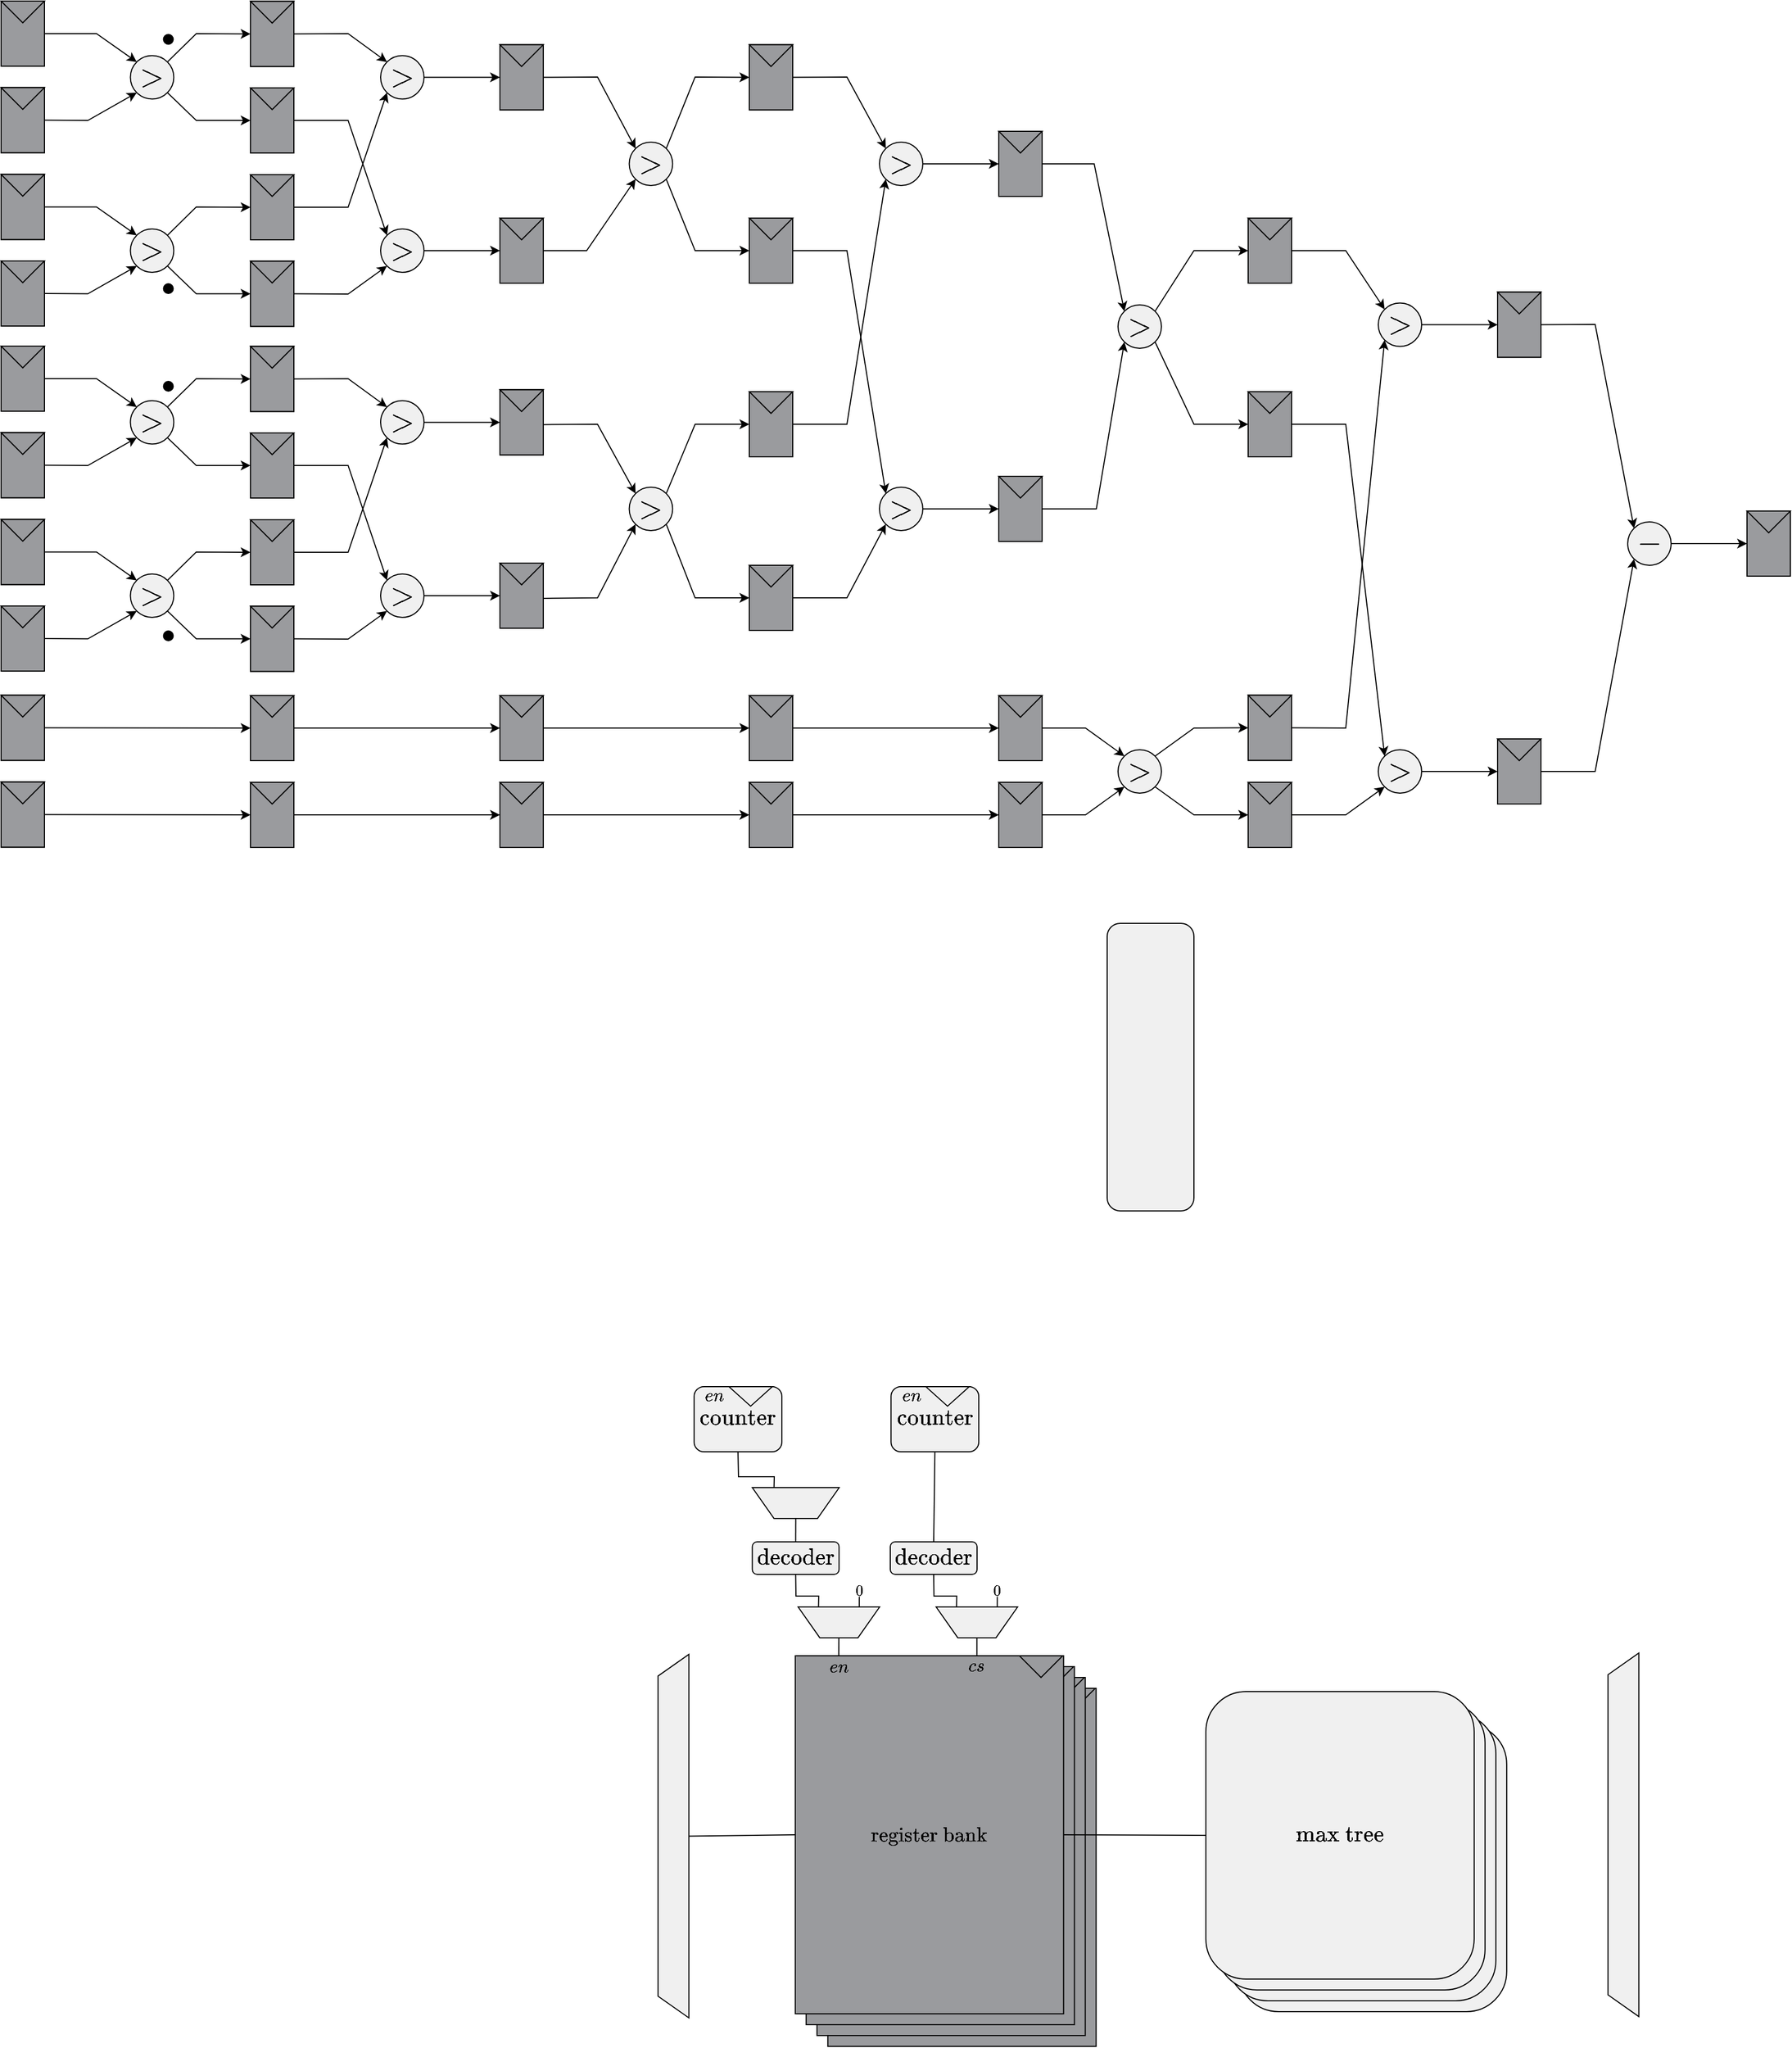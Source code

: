 <mxfile version="26.0.10">
  <diagram name="Page-1" id="adOrIFymFFJTRw3BzbVN">
    <mxGraphModel dx="1905" dy="326" grid="1" gridSize="10" guides="1" tooltips="1" connect="1" arrows="1" fold="1" page="1" pageScale="1" pageWidth="500" pageHeight="150" math="1" shadow="0">
      <root>
        <mxCell id="0" />
        <mxCell id="1" parent="0" />
        <mxCell id="Q722ckxabsYqj8SurIKe-194" value="" style="rounded=1;whiteSpace=wrap;html=1;fillColor=#F0F0F0;" vertex="1" parent="1">
          <mxGeometry x="141" y="1758" width="247.42" height="265" as="geometry" />
        </mxCell>
        <mxCell id="Q722ckxabsYqj8SurIKe-193" value="" style="rounded=1;whiteSpace=wrap;html=1;fillColor=#F0F0F0;" vertex="1" parent="1">
          <mxGeometry x="131" y="1748" width="247.42" height="265" as="geometry" />
        </mxCell>
        <mxCell id="Q722ckxabsYqj8SurIKe-192" value="" style="rounded=1;whiteSpace=wrap;html=1;fillColor=#F0F0F0;" vertex="1" parent="1">
          <mxGeometry x="121" y="1738" width="247.42" height="265" as="geometry" />
        </mxCell>
        <mxCell id="Q722ckxabsYqj8SurIKe-184" value="" style="rounded=0;whiteSpace=wrap;html=1;fillColor=#9A9B9E;" vertex="1" parent="1">
          <mxGeometry x="-237.63" y="1725" width="247.42" height="330" as="geometry" />
        </mxCell>
        <mxCell id="Q722ckxabsYqj8SurIKe-185" value="" style="triangle;whiteSpace=wrap;html=1;rotation=90;fillColor=#9A9B9E;" vertex="1" parent="1">
          <mxGeometry x="-21" y="1715" width="20" height="40" as="geometry" />
        </mxCell>
        <mxCell id="Q722ckxabsYqj8SurIKe-186" value="&lt;font style=&quot;font-size: 14px;&quot;&gt;$$en$$&lt;/font&gt;" style="text;html=1;align=center;verticalAlign=middle;whiteSpace=wrap;rounded=0;" vertex="1" parent="1">
          <mxGeometry x="-227.42" y="1726" width="60" height="18" as="geometry" />
        </mxCell>
        <mxCell id="Q722ckxabsYqj8SurIKe-187" value="&lt;font style=&quot;font-size: 14px;&quot;&gt;$$cs$$&lt;/font&gt;" style="text;html=1;align=center;verticalAlign=middle;whiteSpace=wrap;rounded=0;" vertex="1" parent="1">
          <mxGeometry x="-100.16" y="1725" width="60" height="18" as="geometry" />
        </mxCell>
        <mxCell id="Q722ckxabsYqj8SurIKe-180" value="" style="rounded=0;whiteSpace=wrap;html=1;fillColor=#9A9B9E;" vertex="1" parent="1">
          <mxGeometry x="-247.63" y="1715" width="247.42" height="330" as="geometry" />
        </mxCell>
        <mxCell id="Q722ckxabsYqj8SurIKe-181" value="" style="triangle;whiteSpace=wrap;html=1;rotation=90;fillColor=#9A9B9E;" vertex="1" parent="1">
          <mxGeometry x="-31" y="1705" width="20" height="40" as="geometry" />
        </mxCell>
        <mxCell id="Q722ckxabsYqj8SurIKe-182" value="&lt;font style=&quot;font-size: 14px;&quot;&gt;$$en$$&lt;/font&gt;" style="text;html=1;align=center;verticalAlign=middle;whiteSpace=wrap;rounded=0;" vertex="1" parent="1">
          <mxGeometry x="-237.42" y="1716" width="60" height="18" as="geometry" />
        </mxCell>
        <mxCell id="Q722ckxabsYqj8SurIKe-183" value="&lt;font style=&quot;font-size: 14px;&quot;&gt;$$cs$$&lt;/font&gt;" style="text;html=1;align=center;verticalAlign=middle;whiteSpace=wrap;rounded=0;" vertex="1" parent="1">
          <mxGeometry x="-110.16" y="1715" width="60" height="18" as="geometry" />
        </mxCell>
        <mxCell id="Q722ckxabsYqj8SurIKe-176" value="" style="rounded=0;whiteSpace=wrap;html=1;fillColor=#9A9B9E;" vertex="1" parent="1">
          <mxGeometry x="-257.63" y="1705" width="247.42" height="330" as="geometry" />
        </mxCell>
        <mxCell id="Q722ckxabsYqj8SurIKe-177" value="" style="triangle;whiteSpace=wrap;html=1;rotation=90;fillColor=#9A9B9E;" vertex="1" parent="1">
          <mxGeometry x="-41" y="1695" width="20" height="40" as="geometry" />
        </mxCell>
        <mxCell id="Q722ckxabsYqj8SurIKe-178" value="&lt;font style=&quot;font-size: 14px;&quot;&gt;$$en$$&lt;/font&gt;" style="text;html=1;align=center;verticalAlign=middle;whiteSpace=wrap;rounded=0;" vertex="1" parent="1">
          <mxGeometry x="-247.42" y="1706" width="60" height="18" as="geometry" />
        </mxCell>
        <mxCell id="Q722ckxabsYqj8SurIKe-179" value="&lt;font style=&quot;font-size: 14px;&quot;&gt;$$cs$$&lt;/font&gt;" style="text;html=1;align=center;verticalAlign=middle;whiteSpace=wrap;rounded=0;" vertex="1" parent="1">
          <mxGeometry x="-120.16" y="1705" width="60" height="18" as="geometry" />
        </mxCell>
        <mxCell id="6Uvs3lZ900TofVNQGSp9-1" value="&lt;font style=&quot;font-size: 24px;&quot;&gt;$$&amp;gt;$$&lt;/font&gt;" style="ellipse;whiteSpace=wrap;html=1;aspect=fixed;fillColor=#F0F0F0;" parent="1" vertex="1">
          <mxGeometry x="-880.75" y="220.25" width="40" height="40" as="geometry" />
        </mxCell>
        <mxCell id="6Uvs3lZ900TofVNQGSp9-2" value="" style="endArrow=classic;html=1;rounded=0;entryX=0;entryY=0;entryDx=0;entryDy=0;exitX=1;exitY=0.5;exitDx=0;exitDy=0;" parent="1" source="6Uvs3lZ900TofVNQGSp9-308" target="6Uvs3lZ900TofVNQGSp9-1" edge="1">
          <mxGeometry width="50" height="50" relative="1" as="geometry">
            <mxPoint x="-940" y="220" as="sourcePoint" />
            <mxPoint x="-880.75" y="201.25" as="targetPoint" />
            <Array as="points">
              <mxPoint x="-912" y="200" />
            </Array>
          </mxGeometry>
        </mxCell>
        <mxCell id="6Uvs3lZ900TofVNQGSp9-3" value="" style="endArrow=classic;html=1;rounded=0;entryX=0;entryY=1;entryDx=0;entryDy=0;exitX=1;exitY=0.5;exitDx=0;exitDy=0;" parent="1" source="6Uvs3lZ900TofVNQGSp9-312" target="6Uvs3lZ900TofVNQGSp9-1" edge="1">
          <mxGeometry width="50" height="50" relative="1" as="geometry">
            <mxPoint x="-940" y="290" as="sourcePoint" />
            <mxPoint x="-890.75" y="271.25" as="targetPoint" />
            <Array as="points">
              <mxPoint x="-920" y="280" />
            </Array>
          </mxGeometry>
        </mxCell>
        <mxCell id="6Uvs3lZ900TofVNQGSp9-4" value="" style="endArrow=classic;html=1;rounded=0;entryX=0;entryY=0.5;entryDx=0;entryDy=0;exitX=1;exitY=0;exitDx=0;exitDy=0;" parent="1" source="6Uvs3lZ900TofVNQGSp9-1" target="6Uvs3lZ900TofVNQGSp9-7" edge="1">
          <mxGeometry width="50" height="50" relative="1" as="geometry">
            <mxPoint x="-870.75" y="321.25" as="sourcePoint" />
            <mxPoint x="-820.75" y="271.25" as="targetPoint" />
            <Array as="points">
              <mxPoint x="-820" y="200" />
            </Array>
          </mxGeometry>
        </mxCell>
        <mxCell id="6Uvs3lZ900TofVNQGSp9-5" value="" style="group" parent="1" vertex="1" connectable="0">
          <mxGeometry x="-770" y="170.25" width="40" height="60" as="geometry" />
        </mxCell>
        <mxCell id="6Uvs3lZ900TofVNQGSp9-6" value="" style="group;strokeWidth=1;fillColor=#9A9B9E;strokeColor=default;container=0;" parent="6Uvs3lZ900TofVNQGSp9-5" vertex="1" connectable="0">
          <mxGeometry width="40" height="60" as="geometry" />
        </mxCell>
        <mxCell id="6Uvs3lZ900TofVNQGSp9-7" value="" style="rounded=0;whiteSpace=wrap;html=1;fillColor=#9A9B9E;" parent="6Uvs3lZ900TofVNQGSp9-5" vertex="1">
          <mxGeometry width="40" height="60" as="geometry" />
        </mxCell>
        <mxCell id="6Uvs3lZ900TofVNQGSp9-8" value="" style="triangle;whiteSpace=wrap;html=1;rotation=90;fillColor=#9A9B9E;" parent="6Uvs3lZ900TofVNQGSp9-5" vertex="1">
          <mxGeometry x="10" y="-10" width="20" height="40" as="geometry" />
        </mxCell>
        <mxCell id="6Uvs3lZ900TofVNQGSp9-9" value="" style="group" parent="1" vertex="1" connectable="0">
          <mxGeometry x="-540" y="210.25" width="40" height="60" as="geometry" />
        </mxCell>
        <mxCell id="6Uvs3lZ900TofVNQGSp9-10" value="" style="group;strokeWidth=1;fillColor=#9A9B9E;strokeColor=default;container=0;" parent="6Uvs3lZ900TofVNQGSp9-9" vertex="1" connectable="0">
          <mxGeometry width="40" height="60" as="geometry" />
        </mxCell>
        <mxCell id="6Uvs3lZ900TofVNQGSp9-11" value="" style="rounded=0;whiteSpace=wrap;html=1;fillColor=#9A9B9E;" parent="6Uvs3lZ900TofVNQGSp9-9" vertex="1">
          <mxGeometry width="40" height="60" as="geometry" />
        </mxCell>
        <mxCell id="6Uvs3lZ900TofVNQGSp9-12" value="" style="triangle;whiteSpace=wrap;html=1;rotation=90;fillColor=#9A9B9E;" parent="6Uvs3lZ900TofVNQGSp9-9" vertex="1">
          <mxGeometry x="10" y="-10" width="20" height="40" as="geometry" />
        </mxCell>
        <mxCell id="6Uvs3lZ900TofVNQGSp9-19" value="" style="group" parent="1" vertex="1" connectable="0">
          <mxGeometry x="-770" y="250" width="40" height="60" as="geometry" />
        </mxCell>
        <mxCell id="6Uvs3lZ900TofVNQGSp9-20" value="" style="group;strokeWidth=1;fillColor=#9A9B9E;strokeColor=default;container=0;" parent="6Uvs3lZ900TofVNQGSp9-19" vertex="1" connectable="0">
          <mxGeometry width="40" height="60" as="geometry" />
        </mxCell>
        <mxCell id="6Uvs3lZ900TofVNQGSp9-21" value="" style="rounded=0;whiteSpace=wrap;html=1;fillColor=#9A9B9E;" parent="6Uvs3lZ900TofVNQGSp9-19" vertex="1">
          <mxGeometry width="40" height="60" as="geometry" />
        </mxCell>
        <mxCell id="6Uvs3lZ900TofVNQGSp9-22" value="" style="triangle;whiteSpace=wrap;html=1;rotation=90;fillColor=#9A9B9E;" parent="6Uvs3lZ900TofVNQGSp9-19" vertex="1">
          <mxGeometry x="10" y="-10" width="20" height="40" as="geometry" />
        </mxCell>
        <mxCell id="6Uvs3lZ900TofVNQGSp9-52" value="&lt;font style=&quot;font-size: 24px;&quot;&gt;$$&amp;gt;$$&lt;/font&gt;" style="ellipse;whiteSpace=wrap;html=1;aspect=fixed;fillColor=#F0F0F0;" parent="1" vertex="1">
          <mxGeometry x="-650" y="220.25" width="40" height="40" as="geometry" />
        </mxCell>
        <mxCell id="6Uvs3lZ900TofVNQGSp9-53" value="&lt;font style=&quot;font-size: 24px;&quot;&gt;$$&amp;gt;$$&lt;/font&gt;" style="ellipse;whiteSpace=wrap;html=1;aspect=fixed;fillColor=#F0F0F0;" parent="1" vertex="1">
          <mxGeometry x="-650" y="380" width="40" height="40" as="geometry" />
        </mxCell>
        <mxCell id="6Uvs3lZ900TofVNQGSp9-58" value="" style="group" parent="1" vertex="1" connectable="0">
          <mxGeometry x="-540" y="370" width="40" height="60" as="geometry" />
        </mxCell>
        <mxCell id="6Uvs3lZ900TofVNQGSp9-59" value="" style="group;strokeWidth=1;fillColor=#9A9B9E;strokeColor=default;container=0;" parent="6Uvs3lZ900TofVNQGSp9-58" vertex="1" connectable="0">
          <mxGeometry width="40" height="60" as="geometry" />
        </mxCell>
        <mxCell id="6Uvs3lZ900TofVNQGSp9-60" value="" style="rounded=0;whiteSpace=wrap;html=1;fillColor=#9A9B9E;" parent="6Uvs3lZ900TofVNQGSp9-58" vertex="1">
          <mxGeometry width="40" height="60" as="geometry" />
        </mxCell>
        <mxCell id="6Uvs3lZ900TofVNQGSp9-61" value="" style="triangle;whiteSpace=wrap;html=1;rotation=90;fillColor=#9A9B9E;" parent="6Uvs3lZ900TofVNQGSp9-58" vertex="1">
          <mxGeometry x="10" y="-10" width="20" height="40" as="geometry" />
        </mxCell>
        <mxCell id="6Uvs3lZ900TofVNQGSp9-65" value="" style="endArrow=classic;html=1;rounded=0;entryX=0;entryY=0.5;entryDx=0;entryDy=0;exitX=1;exitY=1;exitDx=0;exitDy=0;" parent="1" source="6Uvs3lZ900TofVNQGSp9-1" target="6Uvs3lZ900TofVNQGSp9-21" edge="1">
          <mxGeometry width="50" height="50" relative="1" as="geometry">
            <mxPoint x="-847" y="280" as="sourcePoint" />
            <mxPoint x="-800" y="310" as="targetPoint" />
            <Array as="points">
              <mxPoint x="-820" y="280" />
            </Array>
          </mxGeometry>
        </mxCell>
        <mxCell id="6Uvs3lZ900TofVNQGSp9-66" value="&lt;font style=&quot;font-size: 24px;&quot;&gt;$$&amp;gt;$$&lt;/font&gt;" style="ellipse;whiteSpace=wrap;html=1;aspect=fixed;fillColor=#F0F0F0;" parent="1" vertex="1">
          <mxGeometry x="-880.75" y="380" width="40" height="40" as="geometry" />
        </mxCell>
        <mxCell id="6Uvs3lZ900TofVNQGSp9-67" value="" style="endArrow=classic;html=1;rounded=0;entryX=0;entryY=0;entryDx=0;entryDy=0;exitX=1;exitY=0.5;exitDx=0;exitDy=0;" parent="1" source="6Uvs3lZ900TofVNQGSp9-316" target="6Uvs3lZ900TofVNQGSp9-66" edge="1">
          <mxGeometry width="50" height="50" relative="1" as="geometry">
            <mxPoint x="-930" y="340" as="sourcePoint" />
            <mxPoint x="-880.75" y="361" as="targetPoint" />
            <Array as="points">
              <mxPoint x="-912" y="359.75" />
            </Array>
          </mxGeometry>
        </mxCell>
        <mxCell id="6Uvs3lZ900TofVNQGSp9-68" value="" style="endArrow=classic;html=1;rounded=0;entryX=0;entryY=1;entryDx=0;entryDy=0;exitX=1;exitY=0.5;exitDx=0;exitDy=0;" parent="1" source="6Uvs3lZ900TofVNQGSp9-320" target="6Uvs3lZ900TofVNQGSp9-66" edge="1">
          <mxGeometry width="50" height="50" relative="1" as="geometry">
            <mxPoint x="-940" y="450" as="sourcePoint" />
            <mxPoint x="-890.75" y="431" as="targetPoint" />
            <Array as="points">
              <mxPoint x="-920" y="439.75" />
            </Array>
          </mxGeometry>
        </mxCell>
        <mxCell id="6Uvs3lZ900TofVNQGSp9-69" value="" style="endArrow=classic;html=1;rounded=0;entryX=0;entryY=0.5;entryDx=0;entryDy=0;exitX=1;exitY=0;exitDx=0;exitDy=0;" parent="1" source="6Uvs3lZ900TofVNQGSp9-66" target="6Uvs3lZ900TofVNQGSp9-72" edge="1">
          <mxGeometry width="50" height="50" relative="1" as="geometry">
            <mxPoint x="-870.75" y="481" as="sourcePoint" />
            <mxPoint x="-820.75" y="431" as="targetPoint" />
            <Array as="points">
              <mxPoint x="-820" y="359.75" />
            </Array>
          </mxGeometry>
        </mxCell>
        <mxCell id="6Uvs3lZ900TofVNQGSp9-70" value="" style="group" parent="1" vertex="1" connectable="0">
          <mxGeometry x="-770" y="330" width="40" height="60" as="geometry" />
        </mxCell>
        <mxCell id="6Uvs3lZ900TofVNQGSp9-71" value="" style="group;strokeWidth=1;fillColor=#9A9B9E;strokeColor=default;container=0;" parent="6Uvs3lZ900TofVNQGSp9-70" vertex="1" connectable="0">
          <mxGeometry width="40" height="60" as="geometry" />
        </mxCell>
        <mxCell id="6Uvs3lZ900TofVNQGSp9-72" value="" style="rounded=0;whiteSpace=wrap;html=1;fillColor=#9A9B9E;" parent="6Uvs3lZ900TofVNQGSp9-70" vertex="1">
          <mxGeometry width="40" height="60" as="geometry" />
        </mxCell>
        <mxCell id="6Uvs3lZ900TofVNQGSp9-73" value="" style="triangle;whiteSpace=wrap;html=1;rotation=90;fillColor=#9A9B9E;" parent="6Uvs3lZ900TofVNQGSp9-70" vertex="1">
          <mxGeometry x="10" y="-10" width="20" height="40" as="geometry" />
        </mxCell>
        <mxCell id="6Uvs3lZ900TofVNQGSp9-74" value="" style="group" parent="1" vertex="1" connectable="0">
          <mxGeometry x="-770" y="409.75" width="40" height="60" as="geometry" />
        </mxCell>
        <mxCell id="6Uvs3lZ900TofVNQGSp9-75" value="" style="group;strokeWidth=1;fillColor=#9A9B9E;strokeColor=default;container=0;" parent="6Uvs3lZ900TofVNQGSp9-74" vertex="1" connectable="0">
          <mxGeometry width="40" height="60" as="geometry" />
        </mxCell>
        <mxCell id="6Uvs3lZ900TofVNQGSp9-76" value="" style="rounded=0;whiteSpace=wrap;html=1;fillColor=#9A9B9E;" parent="6Uvs3lZ900TofVNQGSp9-74" vertex="1">
          <mxGeometry width="40" height="60" as="geometry" />
        </mxCell>
        <mxCell id="6Uvs3lZ900TofVNQGSp9-77" value="" style="triangle;whiteSpace=wrap;html=1;rotation=90;fillColor=#9A9B9E;" parent="6Uvs3lZ900TofVNQGSp9-74" vertex="1">
          <mxGeometry x="10" y="-10" width="20" height="40" as="geometry" />
        </mxCell>
        <mxCell id="6Uvs3lZ900TofVNQGSp9-78" value="" style="endArrow=classic;html=1;rounded=0;entryX=0;entryY=0.5;entryDx=0;entryDy=0;exitX=1;exitY=1;exitDx=0;exitDy=0;" parent="1" source="6Uvs3lZ900TofVNQGSp9-66" target="6Uvs3lZ900TofVNQGSp9-76" edge="1">
          <mxGeometry width="50" height="50" relative="1" as="geometry">
            <mxPoint x="-847" y="439.75" as="sourcePoint" />
            <mxPoint x="-800" y="469.75" as="targetPoint" />
            <Array as="points">
              <mxPoint x="-820" y="439.75" />
            </Array>
          </mxGeometry>
        </mxCell>
        <mxCell id="6Uvs3lZ900TofVNQGSp9-79" value="" style="endArrow=classic;html=1;rounded=0;entryX=0;entryY=0;entryDx=0;entryDy=0;exitX=1;exitY=0.5;exitDx=0;exitDy=0;" parent="1" source="6Uvs3lZ900TofVNQGSp9-7" target="6Uvs3lZ900TofVNQGSp9-52" edge="1">
          <mxGeometry width="50" height="50" relative="1" as="geometry">
            <mxPoint x="-710" y="199.25" as="sourcePoint" />
            <mxPoint x="-625" y="225" as="targetPoint" />
            <Array as="points">
              <mxPoint x="-680" y="200" />
            </Array>
          </mxGeometry>
        </mxCell>
        <mxCell id="6Uvs3lZ900TofVNQGSp9-81" value="" style="endArrow=classic;html=1;rounded=0;exitX=1;exitY=0.5;exitDx=0;exitDy=0;entryX=0;entryY=1;entryDx=0;entryDy=0;" parent="1" source="6Uvs3lZ900TofVNQGSp9-72" target="6Uvs3lZ900TofVNQGSp9-52" edge="1">
          <mxGeometry width="50" height="50" relative="1" as="geometry">
            <mxPoint x="-700" y="380" as="sourcePoint" />
            <mxPoint x="-650" y="330" as="targetPoint" />
            <Array as="points">
              <mxPoint x="-680" y="360" />
            </Array>
          </mxGeometry>
        </mxCell>
        <mxCell id="6Uvs3lZ900TofVNQGSp9-82" value="" style="endArrow=classic;html=1;rounded=0;exitX=1;exitY=0.5;exitDx=0;exitDy=0;entryX=0;entryY=0;entryDx=0;entryDy=0;" parent="1" source="6Uvs3lZ900TofVNQGSp9-21" target="6Uvs3lZ900TofVNQGSp9-53" edge="1">
          <mxGeometry width="50" height="50" relative="1" as="geometry">
            <mxPoint x="-690" y="330" as="sourcePoint" />
            <mxPoint x="-640" y="280" as="targetPoint" />
            <Array as="points">
              <mxPoint x="-680" y="280" />
            </Array>
          </mxGeometry>
        </mxCell>
        <mxCell id="6Uvs3lZ900TofVNQGSp9-83" value="" style="endArrow=classic;html=1;rounded=0;exitX=1;exitY=0.5;exitDx=0;exitDy=0;entryX=0;entryY=1;entryDx=0;entryDy=0;" parent="1" source="6Uvs3lZ900TofVNQGSp9-76" target="6Uvs3lZ900TofVNQGSp9-53" edge="1">
          <mxGeometry width="50" height="50" relative="1" as="geometry">
            <mxPoint x="-660" y="470" as="sourcePoint" />
            <mxPoint x="-610" y="420" as="targetPoint" />
            <Array as="points">
              <mxPoint x="-680" y="440" />
            </Array>
          </mxGeometry>
        </mxCell>
        <mxCell id="6Uvs3lZ900TofVNQGSp9-85" value="" style="endArrow=classic;html=1;rounded=0;exitX=1;exitY=0.5;exitDx=0;exitDy=0;entryX=0;entryY=0.5;entryDx=0;entryDy=0;" parent="1" source="6Uvs3lZ900TofVNQGSp9-52" target="6Uvs3lZ900TofVNQGSp9-11" edge="1">
          <mxGeometry width="50" height="50" relative="1" as="geometry">
            <mxPoint x="-570" y="350" as="sourcePoint" />
            <mxPoint x="-520" y="300" as="targetPoint" />
          </mxGeometry>
        </mxCell>
        <mxCell id="6Uvs3lZ900TofVNQGSp9-86" value="" style="endArrow=classic;html=1;rounded=0;exitX=1;exitY=0.5;exitDx=0;exitDy=0;entryX=0;entryY=0.5;entryDx=0;entryDy=0;" parent="1" source="6Uvs3lZ900TofVNQGSp9-53" target="6Uvs3lZ900TofVNQGSp9-60" edge="1">
          <mxGeometry width="50" height="50" relative="1" as="geometry">
            <mxPoint x="-590" y="380" as="sourcePoint" />
            <mxPoint x="-540" y="330" as="targetPoint" />
          </mxGeometry>
        </mxCell>
        <mxCell id="6Uvs3lZ900TofVNQGSp9-87" value="&lt;font style=&quot;font-size: 24px;&quot;&gt;$$&amp;gt;$$&lt;/font&gt;" style="ellipse;whiteSpace=wrap;html=1;aspect=fixed;fillColor=#F0F0F0;" parent="1" vertex="1">
          <mxGeometry x="-880.75" y="538.25" width="40" height="40" as="geometry" />
        </mxCell>
        <mxCell id="6Uvs3lZ900TofVNQGSp9-88" value="" style="endArrow=classic;html=1;rounded=0;entryX=0;entryY=0;entryDx=0;entryDy=0;exitX=1;exitY=0.5;exitDx=0;exitDy=0;" parent="1" source="6Uvs3lZ900TofVNQGSp9-324" target="6Uvs3lZ900TofVNQGSp9-87" edge="1">
          <mxGeometry width="50" height="50" relative="1" as="geometry">
            <mxPoint x="-940" y="500" as="sourcePoint" />
            <mxPoint x="-880.75" y="519.25" as="targetPoint" />
            <Array as="points">
              <mxPoint x="-912" y="518" />
            </Array>
          </mxGeometry>
        </mxCell>
        <mxCell id="6Uvs3lZ900TofVNQGSp9-89" value="" style="endArrow=classic;html=1;rounded=0;entryX=0;entryY=1;entryDx=0;entryDy=0;exitX=1;exitY=0.5;exitDx=0;exitDy=0;" parent="1" source="6Uvs3lZ900TofVNQGSp9-328" target="6Uvs3lZ900TofVNQGSp9-87" edge="1">
          <mxGeometry width="50" height="50" relative="1" as="geometry">
            <mxPoint x="-950" y="610" as="sourcePoint" />
            <mxPoint x="-890.75" y="589.25" as="targetPoint" />
            <Array as="points">
              <mxPoint x="-920" y="598" />
            </Array>
          </mxGeometry>
        </mxCell>
        <mxCell id="6Uvs3lZ900TofVNQGSp9-90" value="" style="endArrow=classic;html=1;rounded=0;entryX=0;entryY=0.5;entryDx=0;entryDy=0;exitX=1;exitY=0;exitDx=0;exitDy=0;" parent="1" source="6Uvs3lZ900TofVNQGSp9-87" target="6Uvs3lZ900TofVNQGSp9-93" edge="1">
          <mxGeometry width="50" height="50" relative="1" as="geometry">
            <mxPoint x="-870.75" y="639.25" as="sourcePoint" />
            <mxPoint x="-820.75" y="589.25" as="targetPoint" />
            <Array as="points">
              <mxPoint x="-820" y="518" />
            </Array>
          </mxGeometry>
        </mxCell>
        <mxCell id="6Uvs3lZ900TofVNQGSp9-91" value="" style="group" parent="1" vertex="1" connectable="0">
          <mxGeometry x="-770" y="488.25" width="40" height="60" as="geometry" />
        </mxCell>
        <mxCell id="6Uvs3lZ900TofVNQGSp9-92" value="" style="group;strokeWidth=1;fillColor=#9A9B9E;strokeColor=default;container=0;" parent="6Uvs3lZ900TofVNQGSp9-91" vertex="1" connectable="0">
          <mxGeometry width="40" height="60" as="geometry" />
        </mxCell>
        <mxCell id="6Uvs3lZ900TofVNQGSp9-93" value="" style="rounded=0;whiteSpace=wrap;html=1;fillColor=#9A9B9E;" parent="6Uvs3lZ900TofVNQGSp9-91" vertex="1">
          <mxGeometry width="40" height="60" as="geometry" />
        </mxCell>
        <mxCell id="6Uvs3lZ900TofVNQGSp9-94" value="" style="triangle;whiteSpace=wrap;html=1;rotation=90;fillColor=#9A9B9E;" parent="6Uvs3lZ900TofVNQGSp9-91" vertex="1">
          <mxGeometry x="10" y="-10" width="20" height="40" as="geometry" />
        </mxCell>
        <mxCell id="6Uvs3lZ900TofVNQGSp9-95" value="" style="group" parent="1" vertex="1" connectable="0">
          <mxGeometry x="-540" y="528.25" width="40" height="60" as="geometry" />
        </mxCell>
        <mxCell id="6Uvs3lZ900TofVNQGSp9-96" value="" style="group;strokeWidth=1;fillColor=#9A9B9E;strokeColor=default;container=0;" parent="6Uvs3lZ900TofVNQGSp9-95" vertex="1" connectable="0">
          <mxGeometry width="40" height="60" as="geometry" />
        </mxCell>
        <mxCell id="6Uvs3lZ900TofVNQGSp9-97" value="" style="rounded=0;whiteSpace=wrap;html=1;fillColor=#9A9B9E;" parent="6Uvs3lZ900TofVNQGSp9-95" vertex="1">
          <mxGeometry width="40" height="60" as="geometry" />
        </mxCell>
        <mxCell id="6Uvs3lZ900TofVNQGSp9-98" value="" style="triangle;whiteSpace=wrap;html=1;rotation=90;fillColor=#9A9B9E;" parent="6Uvs3lZ900TofVNQGSp9-95" vertex="1">
          <mxGeometry x="10" y="-10" width="20" height="40" as="geometry" />
        </mxCell>
        <mxCell id="6Uvs3lZ900TofVNQGSp9-99" value="" style="group" parent="1" vertex="1" connectable="0">
          <mxGeometry x="-770" y="568" width="40" height="60" as="geometry" />
        </mxCell>
        <mxCell id="6Uvs3lZ900TofVNQGSp9-100" value="" style="group;strokeWidth=1;fillColor=#9A9B9E;strokeColor=default;container=0;" parent="6Uvs3lZ900TofVNQGSp9-99" vertex="1" connectable="0">
          <mxGeometry width="40" height="60" as="geometry" />
        </mxCell>
        <mxCell id="6Uvs3lZ900TofVNQGSp9-101" value="" style="rounded=0;whiteSpace=wrap;html=1;fillColor=#9A9B9E;" parent="6Uvs3lZ900TofVNQGSp9-99" vertex="1">
          <mxGeometry width="40" height="60" as="geometry" />
        </mxCell>
        <mxCell id="6Uvs3lZ900TofVNQGSp9-102" value="" style="triangle;whiteSpace=wrap;html=1;rotation=90;fillColor=#9A9B9E;" parent="6Uvs3lZ900TofVNQGSp9-99" vertex="1">
          <mxGeometry x="10" y="-10" width="20" height="40" as="geometry" />
        </mxCell>
        <mxCell id="6Uvs3lZ900TofVNQGSp9-103" value="&lt;font style=&quot;font-size: 24px;&quot;&gt;$$&amp;gt;$$&lt;/font&gt;" style="ellipse;whiteSpace=wrap;html=1;aspect=fixed;fillColor=#F0F0F0;" parent="1" vertex="1">
          <mxGeometry x="-650" y="538.25" width="40" height="40" as="geometry" />
        </mxCell>
        <mxCell id="6Uvs3lZ900TofVNQGSp9-104" value="&lt;font style=&quot;font-size: 24px;&quot;&gt;$$&amp;gt;$$&lt;/font&gt;" style="ellipse;whiteSpace=wrap;html=1;aspect=fixed;fillColor=#F0F0F0;" parent="1" vertex="1">
          <mxGeometry x="-650" y="698" width="40" height="40" as="geometry" />
        </mxCell>
        <mxCell id="6Uvs3lZ900TofVNQGSp9-105" value="" style="group" parent="1" vertex="1" connectable="0">
          <mxGeometry x="-540" y="688" width="40" height="60" as="geometry" />
        </mxCell>
        <mxCell id="6Uvs3lZ900TofVNQGSp9-106" value="" style="group;strokeWidth=1;fillColor=#9A9B9E;strokeColor=default;container=0;" parent="6Uvs3lZ900TofVNQGSp9-105" vertex="1" connectable="0">
          <mxGeometry width="40" height="60" as="geometry" />
        </mxCell>
        <mxCell id="6Uvs3lZ900TofVNQGSp9-107" value="" style="rounded=0;whiteSpace=wrap;html=1;fillColor=#9A9B9E;" parent="6Uvs3lZ900TofVNQGSp9-105" vertex="1">
          <mxGeometry width="40" height="60" as="geometry" />
        </mxCell>
        <mxCell id="6Uvs3lZ900TofVNQGSp9-108" value="" style="triangle;whiteSpace=wrap;html=1;rotation=90;fillColor=#9A9B9E;" parent="6Uvs3lZ900TofVNQGSp9-105" vertex="1">
          <mxGeometry x="10" y="-10" width="20" height="40" as="geometry" />
        </mxCell>
        <mxCell id="6Uvs3lZ900TofVNQGSp9-109" value="" style="endArrow=classic;html=1;rounded=0;entryX=0;entryY=0.5;entryDx=0;entryDy=0;exitX=1;exitY=1;exitDx=0;exitDy=0;" parent="1" source="6Uvs3lZ900TofVNQGSp9-87" target="6Uvs3lZ900TofVNQGSp9-101" edge="1">
          <mxGeometry width="50" height="50" relative="1" as="geometry">
            <mxPoint x="-847" y="598" as="sourcePoint" />
            <mxPoint x="-800" y="628" as="targetPoint" />
            <Array as="points">
              <mxPoint x="-820" y="598" />
            </Array>
          </mxGeometry>
        </mxCell>
        <mxCell id="6Uvs3lZ900TofVNQGSp9-110" value="&lt;font style=&quot;font-size: 24px;&quot;&gt;$$&amp;gt;$$&lt;/font&gt;" style="ellipse;whiteSpace=wrap;html=1;aspect=fixed;fillColor=#F0F0F0;" parent="1" vertex="1">
          <mxGeometry x="-880.75" y="698" width="40" height="40" as="geometry" />
        </mxCell>
        <mxCell id="6Uvs3lZ900TofVNQGSp9-111" value="" style="endArrow=classic;html=1;rounded=0;entryX=0;entryY=0;entryDx=0;entryDy=0;exitX=1;exitY=0.5;exitDx=0;exitDy=0;" parent="1" source="6Uvs3lZ900TofVNQGSp9-332" target="6Uvs3lZ900TofVNQGSp9-110" edge="1">
          <mxGeometry width="50" height="50" relative="1" as="geometry">
            <mxPoint x="-940" y="660" as="sourcePoint" />
            <mxPoint x="-880.75" y="679" as="targetPoint" />
            <Array as="points">
              <mxPoint x="-912" y="677.75" />
            </Array>
          </mxGeometry>
        </mxCell>
        <mxCell id="6Uvs3lZ900TofVNQGSp9-112" value="" style="endArrow=classic;html=1;rounded=0;entryX=0;entryY=1;entryDx=0;entryDy=0;exitX=1;exitY=0.5;exitDx=0;exitDy=0;" parent="1" source="6Uvs3lZ900TofVNQGSp9-336" target="6Uvs3lZ900TofVNQGSp9-110" edge="1">
          <mxGeometry width="50" height="50" relative="1" as="geometry">
            <mxPoint x="-950" y="780" as="sourcePoint" />
            <mxPoint x="-890.75" y="749" as="targetPoint" />
            <Array as="points">
              <mxPoint x="-920" y="757.75" />
            </Array>
          </mxGeometry>
        </mxCell>
        <mxCell id="6Uvs3lZ900TofVNQGSp9-113" value="" style="endArrow=classic;html=1;rounded=0;entryX=0;entryY=0.5;entryDx=0;entryDy=0;exitX=1;exitY=0;exitDx=0;exitDy=0;" parent="1" source="6Uvs3lZ900TofVNQGSp9-110" target="6Uvs3lZ900TofVNQGSp9-116" edge="1">
          <mxGeometry width="50" height="50" relative="1" as="geometry">
            <mxPoint x="-870.75" y="799" as="sourcePoint" />
            <mxPoint x="-820.75" y="749" as="targetPoint" />
            <Array as="points">
              <mxPoint x="-820" y="677.75" />
            </Array>
          </mxGeometry>
        </mxCell>
        <mxCell id="6Uvs3lZ900TofVNQGSp9-114" value="" style="group" parent="1" vertex="1" connectable="0">
          <mxGeometry x="-770" y="648" width="40" height="60" as="geometry" />
        </mxCell>
        <mxCell id="6Uvs3lZ900TofVNQGSp9-115" value="" style="group;strokeWidth=1;fillColor=#9A9B9E;strokeColor=default;container=0;" parent="6Uvs3lZ900TofVNQGSp9-114" vertex="1" connectable="0">
          <mxGeometry width="40" height="60" as="geometry" />
        </mxCell>
        <mxCell id="6Uvs3lZ900TofVNQGSp9-116" value="" style="rounded=0;whiteSpace=wrap;html=1;fillColor=#9A9B9E;" parent="6Uvs3lZ900TofVNQGSp9-114" vertex="1">
          <mxGeometry width="40" height="60" as="geometry" />
        </mxCell>
        <mxCell id="6Uvs3lZ900TofVNQGSp9-117" value="" style="triangle;whiteSpace=wrap;html=1;rotation=90;fillColor=#9A9B9E;" parent="6Uvs3lZ900TofVNQGSp9-114" vertex="1">
          <mxGeometry x="10" y="-10" width="20" height="40" as="geometry" />
        </mxCell>
        <mxCell id="6Uvs3lZ900TofVNQGSp9-118" value="" style="group" parent="1" vertex="1" connectable="0">
          <mxGeometry x="-770" y="727.75" width="40" height="60" as="geometry" />
        </mxCell>
        <mxCell id="6Uvs3lZ900TofVNQGSp9-119" value="" style="group;strokeWidth=1;fillColor=#9A9B9E;strokeColor=default;container=0;" parent="6Uvs3lZ900TofVNQGSp9-118" vertex="1" connectable="0">
          <mxGeometry width="40" height="60" as="geometry" />
        </mxCell>
        <mxCell id="6Uvs3lZ900TofVNQGSp9-120" value="" style="rounded=0;whiteSpace=wrap;html=1;fillColor=#9A9B9E;" parent="6Uvs3lZ900TofVNQGSp9-118" vertex="1">
          <mxGeometry width="40" height="60" as="geometry" />
        </mxCell>
        <mxCell id="6Uvs3lZ900TofVNQGSp9-121" value="" style="triangle;whiteSpace=wrap;html=1;rotation=90;fillColor=#9A9B9E;" parent="6Uvs3lZ900TofVNQGSp9-118" vertex="1">
          <mxGeometry x="10" y="-10" width="20" height="40" as="geometry" />
        </mxCell>
        <mxCell id="6Uvs3lZ900TofVNQGSp9-122" value="" style="endArrow=classic;html=1;rounded=0;entryX=0;entryY=0.5;entryDx=0;entryDy=0;exitX=1;exitY=1;exitDx=0;exitDy=0;" parent="1" source="6Uvs3lZ900TofVNQGSp9-110" target="6Uvs3lZ900TofVNQGSp9-120" edge="1">
          <mxGeometry width="50" height="50" relative="1" as="geometry">
            <mxPoint x="-847" y="757.75" as="sourcePoint" />
            <mxPoint x="-800" y="787.75" as="targetPoint" />
            <Array as="points">
              <mxPoint x="-820" y="757.75" />
            </Array>
          </mxGeometry>
        </mxCell>
        <mxCell id="6Uvs3lZ900TofVNQGSp9-123" value="" style="endArrow=classic;html=1;rounded=0;entryX=0;entryY=0;entryDx=0;entryDy=0;exitX=1;exitY=0.5;exitDx=0;exitDy=0;" parent="1" source="6Uvs3lZ900TofVNQGSp9-93" target="6Uvs3lZ900TofVNQGSp9-103" edge="1">
          <mxGeometry width="50" height="50" relative="1" as="geometry">
            <mxPoint x="-710" y="517.25" as="sourcePoint" />
            <mxPoint x="-625" y="543" as="targetPoint" />
            <Array as="points">
              <mxPoint x="-680" y="518" />
            </Array>
          </mxGeometry>
        </mxCell>
        <mxCell id="6Uvs3lZ900TofVNQGSp9-124" value="" style="endArrow=classic;html=1;rounded=0;exitX=1;exitY=0.5;exitDx=0;exitDy=0;entryX=0;entryY=1;entryDx=0;entryDy=0;" parent="1" source="6Uvs3lZ900TofVNQGSp9-116" target="6Uvs3lZ900TofVNQGSp9-103" edge="1">
          <mxGeometry width="50" height="50" relative="1" as="geometry">
            <mxPoint x="-700" y="698" as="sourcePoint" />
            <mxPoint x="-650" y="648" as="targetPoint" />
            <Array as="points">
              <mxPoint x="-680" y="678" />
            </Array>
          </mxGeometry>
        </mxCell>
        <mxCell id="6Uvs3lZ900TofVNQGSp9-125" value="" style="endArrow=classic;html=1;rounded=0;exitX=1;exitY=0.5;exitDx=0;exitDy=0;entryX=0;entryY=0;entryDx=0;entryDy=0;" parent="1" source="6Uvs3lZ900TofVNQGSp9-101" target="6Uvs3lZ900TofVNQGSp9-104" edge="1">
          <mxGeometry width="50" height="50" relative="1" as="geometry">
            <mxPoint x="-690" y="648" as="sourcePoint" />
            <mxPoint x="-640" y="598" as="targetPoint" />
            <Array as="points">
              <mxPoint x="-680" y="598" />
            </Array>
          </mxGeometry>
        </mxCell>
        <mxCell id="6Uvs3lZ900TofVNQGSp9-126" value="" style="endArrow=classic;html=1;rounded=0;exitX=1;exitY=0.5;exitDx=0;exitDy=0;entryX=0;entryY=1;entryDx=0;entryDy=0;" parent="1" source="6Uvs3lZ900TofVNQGSp9-120" target="6Uvs3lZ900TofVNQGSp9-104" edge="1">
          <mxGeometry width="50" height="50" relative="1" as="geometry">
            <mxPoint x="-660" y="788" as="sourcePoint" />
            <mxPoint x="-610" y="738" as="targetPoint" />
            <Array as="points">
              <mxPoint x="-680" y="758" />
            </Array>
          </mxGeometry>
        </mxCell>
        <mxCell id="6Uvs3lZ900TofVNQGSp9-127" value="" style="endArrow=classic;html=1;rounded=0;exitX=1;exitY=0.5;exitDx=0;exitDy=0;entryX=0;entryY=0.5;entryDx=0;entryDy=0;" parent="1" source="6Uvs3lZ900TofVNQGSp9-103" target="6Uvs3lZ900TofVNQGSp9-97" edge="1">
          <mxGeometry width="50" height="50" relative="1" as="geometry">
            <mxPoint x="-570" y="668" as="sourcePoint" />
            <mxPoint x="-520" y="618" as="targetPoint" />
          </mxGeometry>
        </mxCell>
        <mxCell id="6Uvs3lZ900TofVNQGSp9-128" value="" style="endArrow=classic;html=1;rounded=0;exitX=1;exitY=0.5;exitDx=0;exitDy=0;entryX=0;entryY=0.5;entryDx=0;entryDy=0;" parent="1" source="6Uvs3lZ900TofVNQGSp9-104" target="6Uvs3lZ900TofVNQGSp9-107" edge="1">
          <mxGeometry width="50" height="50" relative="1" as="geometry">
            <mxPoint x="-590" y="698" as="sourcePoint" />
            <mxPoint x="-540" y="648" as="targetPoint" />
          </mxGeometry>
        </mxCell>
        <mxCell id="6Uvs3lZ900TofVNQGSp9-129" value="" style="group" parent="1" vertex="1" connectable="0">
          <mxGeometry x="-770" y="810" width="40" height="60" as="geometry" />
        </mxCell>
        <mxCell id="6Uvs3lZ900TofVNQGSp9-130" value="" style="group;strokeWidth=1;fillColor=#9A9B9E;strokeColor=default;container=0;" parent="6Uvs3lZ900TofVNQGSp9-129" vertex="1" connectable="0">
          <mxGeometry width="40" height="60" as="geometry" />
        </mxCell>
        <mxCell id="6Uvs3lZ900TofVNQGSp9-131" value="" style="rounded=0;whiteSpace=wrap;html=1;fillColor=#9A9B9E;" parent="6Uvs3lZ900TofVNQGSp9-129" vertex="1">
          <mxGeometry width="40" height="60" as="geometry" />
        </mxCell>
        <mxCell id="6Uvs3lZ900TofVNQGSp9-132" value="" style="triangle;whiteSpace=wrap;html=1;rotation=90;fillColor=#9A9B9E;" parent="6Uvs3lZ900TofVNQGSp9-129" vertex="1">
          <mxGeometry x="10" y="-10" width="20" height="40" as="geometry" />
        </mxCell>
        <mxCell id="6Uvs3lZ900TofVNQGSp9-133" value="" style="group" parent="1" vertex="1" connectable="0">
          <mxGeometry x="-770" y="890" width="40" height="60" as="geometry" />
        </mxCell>
        <mxCell id="6Uvs3lZ900TofVNQGSp9-134" value="" style="group;strokeWidth=1;fillColor=#9A9B9E;strokeColor=default;container=0;" parent="6Uvs3lZ900TofVNQGSp9-133" vertex="1" connectable="0">
          <mxGeometry width="40" height="60" as="geometry" />
        </mxCell>
        <mxCell id="6Uvs3lZ900TofVNQGSp9-135" value="" style="rounded=0;whiteSpace=wrap;html=1;fillColor=#9A9B9E;" parent="6Uvs3lZ900TofVNQGSp9-133" vertex="1">
          <mxGeometry width="40" height="60" as="geometry" />
        </mxCell>
        <mxCell id="6Uvs3lZ900TofVNQGSp9-136" value="" style="triangle;whiteSpace=wrap;html=1;rotation=90;fillColor=#9A9B9E;" parent="6Uvs3lZ900TofVNQGSp9-133" vertex="1">
          <mxGeometry x="10" y="-10" width="20" height="40" as="geometry" />
        </mxCell>
        <mxCell id="6Uvs3lZ900TofVNQGSp9-137" value="" style="group" parent="1" vertex="1" connectable="0">
          <mxGeometry x="-540" y="810" width="40" height="60" as="geometry" />
        </mxCell>
        <mxCell id="6Uvs3lZ900TofVNQGSp9-138" value="" style="group;strokeWidth=1;fillColor=#9A9B9E;strokeColor=default;container=0;" parent="6Uvs3lZ900TofVNQGSp9-137" vertex="1" connectable="0">
          <mxGeometry width="40" height="60" as="geometry" />
        </mxCell>
        <mxCell id="6Uvs3lZ900TofVNQGSp9-139" value="" style="rounded=0;whiteSpace=wrap;html=1;fillColor=#9A9B9E;" parent="6Uvs3lZ900TofVNQGSp9-137" vertex="1">
          <mxGeometry width="40" height="60" as="geometry" />
        </mxCell>
        <mxCell id="6Uvs3lZ900TofVNQGSp9-140" value="" style="triangle;whiteSpace=wrap;html=1;rotation=90;fillColor=#9A9B9E;" parent="6Uvs3lZ900TofVNQGSp9-137" vertex="1">
          <mxGeometry x="10" y="-10" width="20" height="40" as="geometry" />
        </mxCell>
        <mxCell id="6Uvs3lZ900TofVNQGSp9-141" value="" style="group" parent="1" vertex="1" connectable="0">
          <mxGeometry x="-540" y="890" width="40" height="60" as="geometry" />
        </mxCell>
        <mxCell id="6Uvs3lZ900TofVNQGSp9-142" value="" style="group;strokeWidth=1;fillColor=#9A9B9E;strokeColor=default;container=0;" parent="6Uvs3lZ900TofVNQGSp9-141" vertex="1" connectable="0">
          <mxGeometry width="40" height="60" as="geometry" />
        </mxCell>
        <mxCell id="6Uvs3lZ900TofVNQGSp9-143" value="" style="rounded=0;whiteSpace=wrap;html=1;fillColor=#9A9B9E;" parent="6Uvs3lZ900TofVNQGSp9-141" vertex="1">
          <mxGeometry width="40" height="60" as="geometry" />
        </mxCell>
        <mxCell id="6Uvs3lZ900TofVNQGSp9-144" value="" style="triangle;whiteSpace=wrap;html=1;rotation=90;fillColor=#9A9B9E;" parent="6Uvs3lZ900TofVNQGSp9-141" vertex="1">
          <mxGeometry x="10" y="-10" width="20" height="40" as="geometry" />
        </mxCell>
        <mxCell id="6Uvs3lZ900TofVNQGSp9-145" value="" style="endArrow=classic;html=1;rounded=0;entryX=0;entryY=0.5;entryDx=0;entryDy=0;exitX=1;exitY=0.5;exitDx=0;exitDy=0;" parent="1" source="6Uvs3lZ900TofVNQGSp9-340" target="6Uvs3lZ900TofVNQGSp9-131" edge="1">
          <mxGeometry width="50" height="50" relative="1" as="geometry">
            <mxPoint x="-930" y="860" as="sourcePoint" />
            <mxPoint x="-850" y="840" as="targetPoint" />
          </mxGeometry>
        </mxCell>
        <mxCell id="6Uvs3lZ900TofVNQGSp9-146" value="" style="endArrow=classic;html=1;rounded=0;entryX=0;entryY=0.5;entryDx=0;entryDy=0;exitX=1;exitY=0.5;exitDx=0;exitDy=0;" parent="1" source="6Uvs3lZ900TofVNQGSp9-344" target="6Uvs3lZ900TofVNQGSp9-135" edge="1">
          <mxGeometry width="50" height="50" relative="1" as="geometry">
            <mxPoint x="-950" y="930" as="sourcePoint" />
            <mxPoint x="-830" y="910" as="targetPoint" />
          </mxGeometry>
        </mxCell>
        <mxCell id="6Uvs3lZ900TofVNQGSp9-147" value="" style="endArrow=classic;html=1;rounded=0;entryX=0;entryY=0.5;entryDx=0;entryDy=0;exitX=1;exitY=0.5;exitDx=0;exitDy=0;" parent="1" source="6Uvs3lZ900TofVNQGSp9-131" target="6Uvs3lZ900TofVNQGSp9-139" edge="1">
          <mxGeometry width="50" height="50" relative="1" as="geometry">
            <mxPoint x="-640" y="920" as="sourcePoint" />
            <mxPoint x="-590" y="870" as="targetPoint" />
          </mxGeometry>
        </mxCell>
        <mxCell id="6Uvs3lZ900TofVNQGSp9-148" value="" style="endArrow=classic;html=1;rounded=0;entryX=0;entryY=0.5;entryDx=0;entryDy=0;exitX=1;exitY=0.5;exitDx=0;exitDy=0;" parent="1" source="6Uvs3lZ900TofVNQGSp9-135" target="6Uvs3lZ900TofVNQGSp9-143" edge="1">
          <mxGeometry width="50" height="50" relative="1" as="geometry">
            <mxPoint x="-630" y="970" as="sourcePoint" />
            <mxPoint x="-580" y="920" as="targetPoint" />
          </mxGeometry>
        </mxCell>
        <mxCell id="6Uvs3lZ900TofVNQGSp9-192" value="&lt;font style=&quot;font-size: 24px;&quot;&gt;$$&amp;gt;$$&lt;/font&gt;" style="ellipse;whiteSpace=wrap;html=1;aspect=fixed;fillColor=#F0F0F0;" parent="1" vertex="1">
          <mxGeometry x="-420.75" y="300" width="40" height="40" as="geometry" />
        </mxCell>
        <mxCell id="6Uvs3lZ900TofVNQGSp9-193" value="" style="endArrow=classic;html=1;rounded=0;entryX=0;entryY=0;entryDx=0;entryDy=0;exitX=1;exitY=0.5;exitDx=0;exitDy=0;" parent="1" source="6Uvs3lZ900TofVNQGSp9-11" target="6Uvs3lZ900TofVNQGSp9-192" edge="1">
          <mxGeometry width="50" height="50" relative="1" as="geometry">
            <mxPoint x="-500" y="360" as="sourcePoint" />
            <mxPoint x="-420.75" y="361" as="targetPoint" />
            <Array as="points">
              <mxPoint x="-450" y="240" />
            </Array>
          </mxGeometry>
        </mxCell>
        <mxCell id="6Uvs3lZ900TofVNQGSp9-194" value="" style="endArrow=classic;html=1;rounded=0;exitX=1;exitY=0.5;exitDx=0;exitDy=0;entryX=0;entryY=1;entryDx=0;entryDy=0;" parent="1" source="6Uvs3lZ900TofVNQGSp9-60" target="6Uvs3lZ900TofVNQGSp9-192" edge="1">
          <mxGeometry width="50" height="50" relative="1" as="geometry">
            <mxPoint x="-500" y="440" as="sourcePoint" />
            <mxPoint x="-440" y="420" as="targetPoint" />
            <Array as="points">
              <mxPoint x="-460" y="400" />
            </Array>
          </mxGeometry>
        </mxCell>
        <mxCell id="6Uvs3lZ900TofVNQGSp9-195" value="" style="endArrow=classic;html=1;rounded=0;entryX=0;entryY=0.5;entryDx=0;entryDy=0;exitX=1;exitY=0;exitDx=0;exitDy=0;" parent="1" source="6Uvs3lZ900TofVNQGSp9-192" target="6Uvs3lZ900TofVNQGSp9-198" edge="1">
          <mxGeometry width="50" height="50" relative="1" as="geometry">
            <mxPoint x="-410.75" y="481" as="sourcePoint" />
            <mxPoint x="-360.75" y="431" as="targetPoint" />
            <Array as="points">
              <mxPoint x="-360" y="240" />
            </Array>
          </mxGeometry>
        </mxCell>
        <mxCell id="6Uvs3lZ900TofVNQGSp9-196" value="" style="group" parent="1" vertex="1" connectable="0">
          <mxGeometry x="-310" y="210.25" width="40" height="60" as="geometry" />
        </mxCell>
        <mxCell id="6Uvs3lZ900TofVNQGSp9-197" value="" style="group;strokeWidth=1;fillColor=#9A9B9E;strokeColor=default;container=0;" parent="6Uvs3lZ900TofVNQGSp9-196" vertex="1" connectable="0">
          <mxGeometry width="40" height="60" as="geometry" />
        </mxCell>
        <mxCell id="6Uvs3lZ900TofVNQGSp9-198" value="" style="rounded=0;whiteSpace=wrap;html=1;fillColor=#9A9B9E;" parent="6Uvs3lZ900TofVNQGSp9-196" vertex="1">
          <mxGeometry width="40" height="60" as="geometry" />
        </mxCell>
        <mxCell id="6Uvs3lZ900TofVNQGSp9-199" value="" style="triangle;whiteSpace=wrap;html=1;rotation=90;fillColor=#9A9B9E;" parent="6Uvs3lZ900TofVNQGSp9-196" vertex="1">
          <mxGeometry x="10" y="-10" width="20" height="40" as="geometry" />
        </mxCell>
        <mxCell id="6Uvs3lZ900TofVNQGSp9-200" value="" style="group" parent="1" vertex="1" connectable="0">
          <mxGeometry x="-80" y="290" width="40" height="60" as="geometry" />
        </mxCell>
        <mxCell id="6Uvs3lZ900TofVNQGSp9-201" value="" style="group;strokeWidth=1;fillColor=#9A9B9E;strokeColor=default;container=0;" parent="6Uvs3lZ900TofVNQGSp9-200" vertex="1" connectable="0">
          <mxGeometry width="40" height="60" as="geometry" />
        </mxCell>
        <mxCell id="6Uvs3lZ900TofVNQGSp9-202" value="" style="rounded=0;whiteSpace=wrap;html=1;fillColor=#9A9B9E;" parent="6Uvs3lZ900TofVNQGSp9-200" vertex="1">
          <mxGeometry width="40" height="60" as="geometry" />
        </mxCell>
        <mxCell id="6Uvs3lZ900TofVNQGSp9-203" value="" style="triangle;whiteSpace=wrap;html=1;rotation=90;fillColor=#9A9B9E;" parent="6Uvs3lZ900TofVNQGSp9-200" vertex="1">
          <mxGeometry x="10" y="-10" width="20" height="40" as="geometry" />
        </mxCell>
        <mxCell id="6Uvs3lZ900TofVNQGSp9-204" value="" style="group" parent="1" vertex="1" connectable="0">
          <mxGeometry x="-310" y="370" width="40" height="60" as="geometry" />
        </mxCell>
        <mxCell id="6Uvs3lZ900TofVNQGSp9-205" value="" style="group;strokeWidth=1;fillColor=#9A9B9E;strokeColor=default;container=0;" parent="6Uvs3lZ900TofVNQGSp9-204" vertex="1" connectable="0">
          <mxGeometry width="40" height="60" as="geometry" />
        </mxCell>
        <mxCell id="6Uvs3lZ900TofVNQGSp9-206" value="" style="rounded=0;whiteSpace=wrap;html=1;fillColor=#9A9B9E;" parent="6Uvs3lZ900TofVNQGSp9-204" vertex="1">
          <mxGeometry width="40" height="60" as="geometry" />
        </mxCell>
        <mxCell id="6Uvs3lZ900TofVNQGSp9-207" value="" style="triangle;whiteSpace=wrap;html=1;rotation=90;fillColor=#9A9B9E;" parent="6Uvs3lZ900TofVNQGSp9-204" vertex="1">
          <mxGeometry x="10" y="-10" width="20" height="40" as="geometry" />
        </mxCell>
        <mxCell id="6Uvs3lZ900TofVNQGSp9-208" value="&lt;font style=&quot;font-size: 24px;&quot;&gt;$$&amp;gt;$$&lt;/font&gt;" style="ellipse;whiteSpace=wrap;html=1;aspect=fixed;fillColor=#F0F0F0;" parent="1" vertex="1">
          <mxGeometry x="-190" y="300" width="40" height="40" as="geometry" />
        </mxCell>
        <mxCell id="6Uvs3lZ900TofVNQGSp9-209" value="&lt;font style=&quot;font-size: 24px;&quot;&gt;$$&amp;gt;$$&lt;/font&gt;" style="ellipse;whiteSpace=wrap;html=1;aspect=fixed;fillColor=#F0F0F0;" parent="1" vertex="1">
          <mxGeometry x="-190" y="618" width="40" height="40" as="geometry" />
        </mxCell>
        <mxCell id="6Uvs3lZ900TofVNQGSp9-210" value="" style="group" parent="1" vertex="1" connectable="0">
          <mxGeometry x="-80" y="608" width="40" height="60" as="geometry" />
        </mxCell>
        <mxCell id="6Uvs3lZ900TofVNQGSp9-211" value="" style="group;strokeWidth=1;fillColor=#9A9B9E;strokeColor=default;container=0;" parent="6Uvs3lZ900TofVNQGSp9-210" vertex="1" connectable="0">
          <mxGeometry width="40" height="60" as="geometry" />
        </mxCell>
        <mxCell id="6Uvs3lZ900TofVNQGSp9-212" value="" style="rounded=0;whiteSpace=wrap;html=1;fillColor=#9A9B9E;" parent="6Uvs3lZ900TofVNQGSp9-210" vertex="1">
          <mxGeometry width="40" height="60" as="geometry" />
        </mxCell>
        <mxCell id="6Uvs3lZ900TofVNQGSp9-213" value="" style="triangle;whiteSpace=wrap;html=1;rotation=90;fillColor=#9A9B9E;" parent="6Uvs3lZ900TofVNQGSp9-210" vertex="1">
          <mxGeometry x="10" y="-10" width="20" height="40" as="geometry" />
        </mxCell>
        <mxCell id="6Uvs3lZ900TofVNQGSp9-214" value="" style="endArrow=classic;html=1;rounded=0;entryX=0;entryY=0.5;entryDx=0;entryDy=0;exitX=1;exitY=1;exitDx=0;exitDy=0;" parent="1" source="6Uvs3lZ900TofVNQGSp9-192" target="6Uvs3lZ900TofVNQGSp9-206" edge="1">
          <mxGeometry width="50" height="50" relative="1" as="geometry">
            <mxPoint x="-387" y="439.75" as="sourcePoint" />
            <mxPoint x="-340" y="469.75" as="targetPoint" />
            <Array as="points">
              <mxPoint x="-360" y="400" />
            </Array>
          </mxGeometry>
        </mxCell>
        <mxCell id="6Uvs3lZ900TofVNQGSp9-215" value="&lt;font style=&quot;font-size: 24px;&quot;&gt;$$&amp;gt;$$&lt;/font&gt;" style="ellipse;whiteSpace=wrap;html=1;aspect=fixed;fillColor=#F0F0F0;" parent="1" vertex="1">
          <mxGeometry x="-420.75" y="618" width="40" height="40" as="geometry" />
        </mxCell>
        <mxCell id="6Uvs3lZ900TofVNQGSp9-217" value="" style="endArrow=classic;html=1;rounded=0;entryX=0;entryY=1;entryDx=0;entryDy=0;exitX=0.99;exitY=0.541;exitDx=0;exitDy=0;exitPerimeter=0;" parent="1" source="6Uvs3lZ900TofVNQGSp9-107" target="6Uvs3lZ900TofVNQGSp9-215" edge="1">
          <mxGeometry width="50" height="50" relative="1" as="geometry">
            <mxPoint x="-490" y="730" as="sourcePoint" />
            <mxPoint x="-430.75" y="590.75" as="targetPoint" />
            <Array as="points">
              <mxPoint x="-450" y="720" />
            </Array>
          </mxGeometry>
        </mxCell>
        <mxCell id="6Uvs3lZ900TofVNQGSp9-218" value="" style="endArrow=classic;html=1;rounded=0;entryX=0;entryY=0.5;entryDx=0;entryDy=0;exitX=1;exitY=0;exitDx=0;exitDy=0;" parent="1" source="6Uvs3lZ900TofVNQGSp9-215" target="6Uvs3lZ900TofVNQGSp9-221" edge="1">
          <mxGeometry width="50" height="50" relative="1" as="geometry">
            <mxPoint x="-410.75" y="640.75" as="sourcePoint" />
            <mxPoint x="-360.75" y="590.75" as="targetPoint" />
            <Array as="points">
              <mxPoint x="-360" y="560" />
            </Array>
          </mxGeometry>
        </mxCell>
        <mxCell id="6Uvs3lZ900TofVNQGSp9-219" value="" style="group" parent="1" vertex="1" connectable="0">
          <mxGeometry x="-310" y="530" width="40" height="60" as="geometry" />
        </mxCell>
        <mxCell id="6Uvs3lZ900TofVNQGSp9-220" value="" style="group;strokeWidth=1;fillColor=#9A9B9E;strokeColor=default;container=0;" parent="6Uvs3lZ900TofVNQGSp9-219" vertex="1" connectable="0">
          <mxGeometry width="40" height="60" as="geometry" />
        </mxCell>
        <mxCell id="6Uvs3lZ900TofVNQGSp9-221" value="" style="rounded=0;whiteSpace=wrap;html=1;fillColor=#9A9B9E;" parent="6Uvs3lZ900TofVNQGSp9-219" vertex="1">
          <mxGeometry width="40" height="60" as="geometry" />
        </mxCell>
        <mxCell id="6Uvs3lZ900TofVNQGSp9-222" value="" style="triangle;whiteSpace=wrap;html=1;rotation=90;fillColor=#9A9B9E;" parent="6Uvs3lZ900TofVNQGSp9-219" vertex="1">
          <mxGeometry x="10" y="-10" width="20" height="40" as="geometry" />
        </mxCell>
        <mxCell id="6Uvs3lZ900TofVNQGSp9-223" value="" style="group" parent="1" vertex="1" connectable="0">
          <mxGeometry x="-310" y="690" width="40" height="60" as="geometry" />
        </mxCell>
        <mxCell id="6Uvs3lZ900TofVNQGSp9-224" value="" style="group;strokeWidth=1;fillColor=#9A9B9E;strokeColor=default;container=0;" parent="6Uvs3lZ900TofVNQGSp9-223" vertex="1" connectable="0">
          <mxGeometry width="40" height="60" as="geometry" />
        </mxCell>
        <mxCell id="6Uvs3lZ900TofVNQGSp9-225" value="" style="rounded=0;whiteSpace=wrap;html=1;fillColor=#9A9B9E;" parent="6Uvs3lZ900TofVNQGSp9-223" vertex="1">
          <mxGeometry width="40" height="60" as="geometry" />
        </mxCell>
        <mxCell id="6Uvs3lZ900TofVNQGSp9-226" value="" style="triangle;whiteSpace=wrap;html=1;rotation=90;fillColor=#9A9B9E;" parent="6Uvs3lZ900TofVNQGSp9-223" vertex="1">
          <mxGeometry x="10" y="-10" width="20" height="40" as="geometry" />
        </mxCell>
        <mxCell id="6Uvs3lZ900TofVNQGSp9-227" value="" style="endArrow=classic;html=1;rounded=0;entryX=0;entryY=0.5;entryDx=0;entryDy=0;exitX=1;exitY=1;exitDx=0;exitDy=0;" parent="1" source="6Uvs3lZ900TofVNQGSp9-215" target="6Uvs3lZ900TofVNQGSp9-225" edge="1">
          <mxGeometry width="50" height="50" relative="1" as="geometry">
            <mxPoint x="-387" y="599.5" as="sourcePoint" />
            <mxPoint x="-340" y="629.5" as="targetPoint" />
            <Array as="points">
              <mxPoint x="-360" y="720" />
            </Array>
          </mxGeometry>
        </mxCell>
        <mxCell id="6Uvs3lZ900TofVNQGSp9-228" value="" style="endArrow=classic;html=1;rounded=0;entryX=0;entryY=0;entryDx=0;entryDy=0;exitX=1;exitY=0.5;exitDx=0;exitDy=0;" parent="1" source="6Uvs3lZ900TofVNQGSp9-198" target="6Uvs3lZ900TofVNQGSp9-208" edge="1">
          <mxGeometry width="50" height="50" relative="1" as="geometry">
            <mxPoint x="-250" y="359" as="sourcePoint" />
            <mxPoint x="-165" y="384.75" as="targetPoint" />
            <Array as="points">
              <mxPoint x="-220" y="240" />
            </Array>
          </mxGeometry>
        </mxCell>
        <mxCell id="6Uvs3lZ900TofVNQGSp9-229" value="" style="endArrow=classic;html=1;rounded=0;exitX=1;exitY=0.5;exitDx=0;exitDy=0;entryX=0;entryY=1;entryDx=0;entryDy=0;" parent="1" source="6Uvs3lZ900TofVNQGSp9-221" target="6Uvs3lZ900TofVNQGSp9-208" edge="1">
          <mxGeometry width="50" height="50" relative="1" as="geometry">
            <mxPoint x="-240" y="539.75" as="sourcePoint" />
            <mxPoint x="-190" y="489.75" as="targetPoint" />
            <Array as="points">
              <mxPoint x="-220" y="560" />
            </Array>
          </mxGeometry>
        </mxCell>
        <mxCell id="6Uvs3lZ900TofVNQGSp9-230" value="" style="endArrow=classic;html=1;rounded=0;exitX=1;exitY=0.5;exitDx=0;exitDy=0;entryX=0;entryY=0;entryDx=0;entryDy=0;" parent="1" source="6Uvs3lZ900TofVNQGSp9-206" target="6Uvs3lZ900TofVNQGSp9-209" edge="1">
          <mxGeometry width="50" height="50" relative="1" as="geometry">
            <mxPoint x="-230" y="489.75" as="sourcePoint" />
            <mxPoint x="-180" y="439.75" as="targetPoint" />
            <Array as="points">
              <mxPoint x="-220" y="400" />
            </Array>
          </mxGeometry>
        </mxCell>
        <mxCell id="6Uvs3lZ900TofVNQGSp9-231" value="" style="endArrow=classic;html=1;rounded=0;exitX=1;exitY=0.5;exitDx=0;exitDy=0;entryX=0;entryY=1;entryDx=0;entryDy=0;" parent="1" source="6Uvs3lZ900TofVNQGSp9-225" target="6Uvs3lZ900TofVNQGSp9-209" edge="1">
          <mxGeometry width="50" height="50" relative="1" as="geometry">
            <mxPoint x="-200" y="629.75" as="sourcePoint" />
            <mxPoint x="-150" y="579.75" as="targetPoint" />
            <Array as="points">
              <mxPoint x="-220" y="720" />
            </Array>
          </mxGeometry>
        </mxCell>
        <mxCell id="6Uvs3lZ900TofVNQGSp9-232" value="" style="endArrow=classic;html=1;rounded=0;exitX=1;exitY=0.5;exitDx=0;exitDy=0;entryX=0;entryY=0.5;entryDx=0;entryDy=0;" parent="1" source="6Uvs3lZ900TofVNQGSp9-208" target="6Uvs3lZ900TofVNQGSp9-202" edge="1">
          <mxGeometry width="50" height="50" relative="1" as="geometry">
            <mxPoint x="-110" y="509.75" as="sourcePoint" />
            <mxPoint x="-60" y="459.75" as="targetPoint" />
          </mxGeometry>
        </mxCell>
        <mxCell id="6Uvs3lZ900TofVNQGSp9-233" value="" style="endArrow=classic;html=1;rounded=0;exitX=1;exitY=0.5;exitDx=0;exitDy=0;entryX=0;entryY=0.5;entryDx=0;entryDy=0;" parent="1" source="6Uvs3lZ900TofVNQGSp9-209" target="6Uvs3lZ900TofVNQGSp9-212" edge="1">
          <mxGeometry width="50" height="50" relative="1" as="geometry">
            <mxPoint x="-130" y="539.75" as="sourcePoint" />
            <mxPoint x="-80" y="489.75" as="targetPoint" />
          </mxGeometry>
        </mxCell>
        <mxCell id="6Uvs3lZ900TofVNQGSp9-234" value="" style="endArrow=classic;html=1;rounded=0;exitX=0.99;exitY=0.535;exitDx=0;exitDy=0;exitPerimeter=0;entryX=0;entryY=0;entryDx=0;entryDy=0;" parent="1" source="6Uvs3lZ900TofVNQGSp9-97" target="6Uvs3lZ900TofVNQGSp9-215" edge="1">
          <mxGeometry width="50" height="50" relative="1" as="geometry">
            <mxPoint x="-470" y="590" as="sourcePoint" />
            <mxPoint x="-420" y="540" as="targetPoint" />
            <Array as="points">
              <mxPoint x="-450" y="560" />
            </Array>
          </mxGeometry>
        </mxCell>
        <mxCell id="6Uvs3lZ900TofVNQGSp9-235" value="" style="group" parent="1" vertex="1" connectable="0">
          <mxGeometry x="-310" y="810" width="40" height="60" as="geometry" />
        </mxCell>
        <mxCell id="6Uvs3lZ900TofVNQGSp9-236" value="" style="group;strokeWidth=1;fillColor=#9A9B9E;strokeColor=default;container=0;" parent="6Uvs3lZ900TofVNQGSp9-235" vertex="1" connectable="0">
          <mxGeometry width="40" height="60" as="geometry" />
        </mxCell>
        <mxCell id="6Uvs3lZ900TofVNQGSp9-237" value="" style="rounded=0;whiteSpace=wrap;html=1;fillColor=#9A9B9E;" parent="6Uvs3lZ900TofVNQGSp9-235" vertex="1">
          <mxGeometry width="40" height="60" as="geometry" />
        </mxCell>
        <mxCell id="6Uvs3lZ900TofVNQGSp9-238" value="" style="triangle;whiteSpace=wrap;html=1;rotation=90;fillColor=#9A9B9E;" parent="6Uvs3lZ900TofVNQGSp9-235" vertex="1">
          <mxGeometry x="10" y="-10" width="20" height="40" as="geometry" />
        </mxCell>
        <mxCell id="6Uvs3lZ900TofVNQGSp9-239" value="" style="group" parent="1" vertex="1" connectable="0">
          <mxGeometry x="-310" y="890" width="40" height="60" as="geometry" />
        </mxCell>
        <mxCell id="6Uvs3lZ900TofVNQGSp9-240" value="" style="group;strokeWidth=1;fillColor=#9A9B9E;strokeColor=default;container=0;" parent="6Uvs3lZ900TofVNQGSp9-239" vertex="1" connectable="0">
          <mxGeometry width="40" height="60" as="geometry" />
        </mxCell>
        <mxCell id="6Uvs3lZ900TofVNQGSp9-241" value="" style="rounded=0;whiteSpace=wrap;html=1;fillColor=#9A9B9E;" parent="6Uvs3lZ900TofVNQGSp9-239" vertex="1">
          <mxGeometry width="40" height="60" as="geometry" />
        </mxCell>
        <mxCell id="6Uvs3lZ900TofVNQGSp9-242" value="" style="triangle;whiteSpace=wrap;html=1;rotation=90;fillColor=#9A9B9E;" parent="6Uvs3lZ900TofVNQGSp9-239" vertex="1">
          <mxGeometry x="10" y="-10" width="20" height="40" as="geometry" />
        </mxCell>
        <mxCell id="6Uvs3lZ900TofVNQGSp9-243" value="" style="group" parent="1" vertex="1" connectable="0">
          <mxGeometry x="-80" y="810" width="40" height="60" as="geometry" />
        </mxCell>
        <mxCell id="6Uvs3lZ900TofVNQGSp9-244" value="" style="group;strokeWidth=1;fillColor=#9A9B9E;strokeColor=default;container=0;" parent="6Uvs3lZ900TofVNQGSp9-243" vertex="1" connectable="0">
          <mxGeometry width="40" height="60" as="geometry" />
        </mxCell>
        <mxCell id="6Uvs3lZ900TofVNQGSp9-245" value="" style="rounded=0;whiteSpace=wrap;html=1;fillColor=#9A9B9E;" parent="6Uvs3lZ900TofVNQGSp9-243" vertex="1">
          <mxGeometry width="40" height="60" as="geometry" />
        </mxCell>
        <mxCell id="6Uvs3lZ900TofVNQGSp9-246" value="" style="triangle;whiteSpace=wrap;html=1;rotation=90;fillColor=#9A9B9E;" parent="6Uvs3lZ900TofVNQGSp9-243" vertex="1">
          <mxGeometry x="10" y="-10" width="20" height="40" as="geometry" />
        </mxCell>
        <mxCell id="6Uvs3lZ900TofVNQGSp9-247" value="" style="group" parent="1" vertex="1" connectable="0">
          <mxGeometry x="-80" y="890" width="40" height="60" as="geometry" />
        </mxCell>
        <mxCell id="6Uvs3lZ900TofVNQGSp9-248" value="" style="group;strokeWidth=1;fillColor=#9A9B9E;strokeColor=default;container=0;" parent="6Uvs3lZ900TofVNQGSp9-247" vertex="1" connectable="0">
          <mxGeometry width="40" height="60" as="geometry" />
        </mxCell>
        <mxCell id="6Uvs3lZ900TofVNQGSp9-249" value="" style="rounded=0;whiteSpace=wrap;html=1;fillColor=#9A9B9E;" parent="6Uvs3lZ900TofVNQGSp9-247" vertex="1">
          <mxGeometry width="40" height="60" as="geometry" />
        </mxCell>
        <mxCell id="6Uvs3lZ900TofVNQGSp9-250" value="" style="triangle;whiteSpace=wrap;html=1;rotation=90;fillColor=#9A9B9E;" parent="6Uvs3lZ900TofVNQGSp9-247" vertex="1">
          <mxGeometry x="10" y="-10" width="20" height="40" as="geometry" />
        </mxCell>
        <mxCell id="6Uvs3lZ900TofVNQGSp9-251" value="" style="endArrow=classic;html=1;rounded=0;entryX=0;entryY=0.5;entryDx=0;entryDy=0;exitX=1;exitY=0.5;exitDx=0;exitDy=0;" parent="1" source="6Uvs3lZ900TofVNQGSp9-139" target="6Uvs3lZ900TofVNQGSp9-237" edge="1">
          <mxGeometry width="50" height="50" relative="1" as="geometry">
            <mxPoint x="-480" y="850" as="sourcePoint" />
            <mxPoint x="-390" y="840" as="targetPoint" />
          </mxGeometry>
        </mxCell>
        <mxCell id="6Uvs3lZ900TofVNQGSp9-252" value="" style="endArrow=classic;html=1;rounded=0;entryX=0;entryY=0.5;entryDx=0;entryDy=0;exitX=1;exitY=0.5;exitDx=0;exitDy=0;" parent="1" source="6Uvs3lZ900TofVNQGSp9-143" target="6Uvs3lZ900TofVNQGSp9-241" edge="1">
          <mxGeometry width="50" height="50" relative="1" as="geometry">
            <mxPoint x="-490" y="930" as="sourcePoint" />
            <mxPoint x="-370" y="910" as="targetPoint" />
          </mxGeometry>
        </mxCell>
        <mxCell id="6Uvs3lZ900TofVNQGSp9-253" value="" style="endArrow=classic;html=1;rounded=0;entryX=0;entryY=0.5;entryDx=0;entryDy=0;exitX=1;exitY=0.5;exitDx=0;exitDy=0;" parent="1" source="6Uvs3lZ900TofVNQGSp9-237" target="6Uvs3lZ900TofVNQGSp9-245" edge="1">
          <mxGeometry width="50" height="50" relative="1" as="geometry">
            <mxPoint x="-180" y="920" as="sourcePoint" />
            <mxPoint x="-130" y="870" as="targetPoint" />
          </mxGeometry>
        </mxCell>
        <mxCell id="6Uvs3lZ900TofVNQGSp9-254" value="" style="endArrow=classic;html=1;rounded=0;entryX=0;entryY=0.5;entryDx=0;entryDy=0;exitX=1;exitY=0.5;exitDx=0;exitDy=0;" parent="1" source="6Uvs3lZ900TofVNQGSp9-241" target="6Uvs3lZ900TofVNQGSp9-249" edge="1">
          <mxGeometry width="50" height="50" relative="1" as="geometry">
            <mxPoint x="-170" y="970" as="sourcePoint" />
            <mxPoint x="-120" y="920" as="targetPoint" />
          </mxGeometry>
        </mxCell>
        <mxCell id="6Uvs3lZ900TofVNQGSp9-256" value="&lt;font style=&quot;font-size: 24px;&quot;&gt;$$&amp;gt;$$&lt;/font&gt;" style="ellipse;whiteSpace=wrap;html=1;aspect=fixed;fillColor=#F0F0F0;" parent="1" vertex="1">
          <mxGeometry x="30" y="450" width="40" height="40" as="geometry" />
        </mxCell>
        <mxCell id="6Uvs3lZ900TofVNQGSp9-257" value="" style="endArrow=classic;html=1;rounded=0;entryX=0;entryY=0;entryDx=0;entryDy=0;exitX=1;exitY=0.5;exitDx=0;exitDy=0;" parent="1" source="6Uvs3lZ900TofVNQGSp9-202" target="6Uvs3lZ900TofVNQGSp9-256" edge="1">
          <mxGeometry width="50" height="50" relative="1" as="geometry">
            <mxPoint x="-40" y="580" as="sourcePoint" />
            <mxPoint x="39.25" y="581" as="targetPoint" />
            <Array as="points">
              <mxPoint x="8" y="320" />
            </Array>
          </mxGeometry>
        </mxCell>
        <mxCell id="6Uvs3lZ900TofVNQGSp9-258" value="" style="endArrow=classic;html=1;rounded=0;entryX=0;entryY=1;entryDx=0;entryDy=0;exitX=1;exitY=0.5;exitDx=0;exitDy=0;" parent="1" source="6Uvs3lZ900TofVNQGSp9-212" target="6Uvs3lZ900TofVNQGSp9-256" edge="1">
          <mxGeometry width="50" height="50" relative="1" as="geometry">
            <mxPoint x="-40" y="660" as="sourcePoint" />
            <mxPoint x="29.25" y="651" as="targetPoint" />
            <Array as="points">
              <mxPoint x="10" y="638" />
            </Array>
          </mxGeometry>
        </mxCell>
        <mxCell id="6Uvs3lZ900TofVNQGSp9-259" value="" style="endArrow=classic;html=1;rounded=0;entryX=0;entryY=0.5;entryDx=0;entryDy=0;exitX=1;exitY=0;exitDx=0;exitDy=0;" parent="1" source="6Uvs3lZ900TofVNQGSp9-256" target="6Uvs3lZ900TofVNQGSp9-262" edge="1">
          <mxGeometry width="50" height="50" relative="1" as="geometry">
            <mxPoint x="49.25" y="701" as="sourcePoint" />
            <mxPoint x="99.25" y="651" as="targetPoint" />
            <Array as="points">
              <mxPoint x="100" y="400" />
            </Array>
          </mxGeometry>
        </mxCell>
        <mxCell id="6Uvs3lZ900TofVNQGSp9-260" value="" style="group" parent="1" vertex="1" connectable="0">
          <mxGeometry x="150" y="370" width="40" height="60" as="geometry" />
        </mxCell>
        <mxCell id="6Uvs3lZ900TofVNQGSp9-261" value="" style="group;strokeWidth=1;fillColor=#9A9B9E;strokeColor=default;container=0;" parent="6Uvs3lZ900TofVNQGSp9-260" vertex="1" connectable="0">
          <mxGeometry width="40" height="60" as="geometry" />
        </mxCell>
        <mxCell id="6Uvs3lZ900TofVNQGSp9-262" value="" style="rounded=0;whiteSpace=wrap;html=1;fillColor=#9A9B9E;" parent="6Uvs3lZ900TofVNQGSp9-260" vertex="1">
          <mxGeometry width="40" height="60" as="geometry" />
        </mxCell>
        <mxCell id="6Uvs3lZ900TofVNQGSp9-263" value="" style="triangle;whiteSpace=wrap;html=1;rotation=90;fillColor=#9A9B9E;" parent="6Uvs3lZ900TofVNQGSp9-260" vertex="1">
          <mxGeometry x="10" y="-10" width="20" height="40" as="geometry" />
        </mxCell>
        <mxCell id="6Uvs3lZ900TofVNQGSp9-264" value="" style="group" parent="1" vertex="1" connectable="0">
          <mxGeometry x="380" y="438.25" width="40" height="60" as="geometry" />
        </mxCell>
        <mxCell id="6Uvs3lZ900TofVNQGSp9-265" value="" style="group;strokeWidth=1;fillColor=#9A9B9E;strokeColor=default;container=0;" parent="6Uvs3lZ900TofVNQGSp9-264" vertex="1" connectable="0">
          <mxGeometry width="40" height="60" as="geometry" />
        </mxCell>
        <mxCell id="6Uvs3lZ900TofVNQGSp9-266" value="" style="rounded=0;whiteSpace=wrap;html=1;fillColor=#9A9B9E;" parent="6Uvs3lZ900TofVNQGSp9-264" vertex="1">
          <mxGeometry width="40" height="60" as="geometry" />
        </mxCell>
        <mxCell id="6Uvs3lZ900TofVNQGSp9-267" value="" style="triangle;whiteSpace=wrap;html=1;rotation=90;fillColor=#9A9B9E;" parent="6Uvs3lZ900TofVNQGSp9-264" vertex="1">
          <mxGeometry x="10" y="-10" width="20" height="40" as="geometry" />
        </mxCell>
        <mxCell id="6Uvs3lZ900TofVNQGSp9-268" value="" style="group" parent="1" vertex="1" connectable="0">
          <mxGeometry x="150" y="530" width="40" height="60" as="geometry" />
        </mxCell>
        <mxCell id="6Uvs3lZ900TofVNQGSp9-269" value="" style="group;strokeWidth=1;fillColor=#9A9B9E;strokeColor=default;container=0;" parent="6Uvs3lZ900TofVNQGSp9-268" vertex="1" connectable="0">
          <mxGeometry width="40" height="60" as="geometry" />
        </mxCell>
        <mxCell id="6Uvs3lZ900TofVNQGSp9-270" value="" style="rounded=0;whiteSpace=wrap;html=1;fillColor=#9A9B9E;" parent="6Uvs3lZ900TofVNQGSp9-268" vertex="1">
          <mxGeometry width="40" height="60" as="geometry" />
        </mxCell>
        <mxCell id="6Uvs3lZ900TofVNQGSp9-271" value="" style="triangle;whiteSpace=wrap;html=1;rotation=90;fillColor=#9A9B9E;" parent="6Uvs3lZ900TofVNQGSp9-268" vertex="1">
          <mxGeometry x="10" y="-10" width="20" height="40" as="geometry" />
        </mxCell>
        <mxCell id="6Uvs3lZ900TofVNQGSp9-272" value="&lt;font style=&quot;font-size: 24px;&quot;&gt;$$&amp;gt;$$&lt;/font&gt;" style="ellipse;whiteSpace=wrap;html=1;aspect=fixed;fillColor=#F0F0F0;" parent="1" vertex="1">
          <mxGeometry x="270" y="448.25" width="40" height="40" as="geometry" />
        </mxCell>
        <mxCell id="6Uvs3lZ900TofVNQGSp9-273" value="&lt;font style=&quot;font-size: 24px;&quot;&gt;$$&amp;gt;$$&lt;/font&gt;" style="ellipse;whiteSpace=wrap;html=1;aspect=fixed;fillColor=#F0F0F0;" parent="1" vertex="1">
          <mxGeometry x="270" y="860" width="40" height="40" as="geometry" />
        </mxCell>
        <mxCell id="6Uvs3lZ900TofVNQGSp9-274" value="" style="group" parent="1" vertex="1" connectable="0">
          <mxGeometry x="380" y="850" width="40" height="60" as="geometry" />
        </mxCell>
        <mxCell id="6Uvs3lZ900TofVNQGSp9-275" value="" style="group;strokeWidth=1;fillColor=#9A9B9E;strokeColor=default;container=0;" parent="6Uvs3lZ900TofVNQGSp9-274" vertex="1" connectable="0">
          <mxGeometry width="40" height="60" as="geometry" />
        </mxCell>
        <mxCell id="6Uvs3lZ900TofVNQGSp9-276" value="" style="rounded=0;whiteSpace=wrap;html=1;fillColor=#9A9B9E;" parent="6Uvs3lZ900TofVNQGSp9-274" vertex="1">
          <mxGeometry width="40" height="60" as="geometry" />
        </mxCell>
        <mxCell id="6Uvs3lZ900TofVNQGSp9-277" value="" style="triangle;whiteSpace=wrap;html=1;rotation=90;fillColor=#9A9B9E;" parent="6Uvs3lZ900TofVNQGSp9-274" vertex="1">
          <mxGeometry x="10" y="-10" width="20" height="40" as="geometry" />
        </mxCell>
        <mxCell id="6Uvs3lZ900TofVNQGSp9-278" value="" style="endArrow=classic;html=1;rounded=0;entryX=0;entryY=0.5;entryDx=0;entryDy=0;exitX=1;exitY=1;exitDx=0;exitDy=0;" parent="1" source="6Uvs3lZ900TofVNQGSp9-256" target="6Uvs3lZ900TofVNQGSp9-270" edge="1">
          <mxGeometry width="50" height="50" relative="1" as="geometry">
            <mxPoint x="73" y="659.75" as="sourcePoint" />
            <mxPoint x="120" y="689.75" as="targetPoint" />
            <Array as="points">
              <mxPoint x="100" y="560" />
            </Array>
          </mxGeometry>
        </mxCell>
        <mxCell id="6Uvs3lZ900TofVNQGSp9-279" value="&lt;font style=&quot;font-size: 24px;&quot;&gt;$$&amp;gt;$$&lt;/font&gt;" style="ellipse;whiteSpace=wrap;html=1;aspect=fixed;fillColor=#F0F0F0;" parent="1" vertex="1">
          <mxGeometry x="30" y="860" width="40" height="40" as="geometry" />
        </mxCell>
        <mxCell id="6Uvs3lZ900TofVNQGSp9-280" value="" style="endArrow=classic;html=1;rounded=0;entryX=0;entryY=0;entryDx=0;entryDy=0;exitX=1;exitY=0.5;exitDx=0;exitDy=0;" parent="1" source="6Uvs3lZ900TofVNQGSp9-245" target="6Uvs3lZ900TofVNQGSp9-279" edge="1">
          <mxGeometry width="50" height="50" relative="1" as="geometry">
            <mxPoint x="-40" y="739.75" as="sourcePoint" />
            <mxPoint x="39.25" y="740.75" as="targetPoint" />
            <Array as="points">
              <mxPoint y="840" />
            </Array>
          </mxGeometry>
        </mxCell>
        <mxCell id="6Uvs3lZ900TofVNQGSp9-281" value="" style="endArrow=classic;html=1;rounded=0;entryX=0;entryY=1;entryDx=0;entryDy=0;exitX=1;exitY=0.5;exitDx=0;exitDy=0;" parent="1" source="6Uvs3lZ900TofVNQGSp9-249" target="6Uvs3lZ900TofVNQGSp9-279" edge="1">
          <mxGeometry width="50" height="50" relative="1" as="geometry">
            <mxPoint x="-40" y="819.75" as="sourcePoint" />
            <mxPoint x="29.25" y="810.75" as="targetPoint" />
            <Array as="points">
              <mxPoint y="920" />
            </Array>
          </mxGeometry>
        </mxCell>
        <mxCell id="6Uvs3lZ900TofVNQGSp9-282" value="" style="endArrow=classic;html=1;rounded=0;entryX=0;entryY=0.5;entryDx=0;entryDy=0;exitX=1;exitY=0;exitDx=0;exitDy=0;" parent="1" source="6Uvs3lZ900TofVNQGSp9-279" target="6Uvs3lZ900TofVNQGSp9-285" edge="1">
          <mxGeometry width="50" height="50" relative="1" as="geometry">
            <mxPoint x="49.25" y="860.75" as="sourcePoint" />
            <mxPoint x="99.25" y="810.75" as="targetPoint" />
            <Array as="points">
              <mxPoint x="100" y="840" />
            </Array>
          </mxGeometry>
        </mxCell>
        <mxCell id="6Uvs3lZ900TofVNQGSp9-283" value="" style="group" parent="1" vertex="1" connectable="0">
          <mxGeometry x="150" y="809.75" width="40" height="60" as="geometry" />
        </mxCell>
        <mxCell id="6Uvs3lZ900TofVNQGSp9-284" value="" style="group;strokeWidth=1;fillColor=#9A9B9E;strokeColor=default;container=0;" parent="6Uvs3lZ900TofVNQGSp9-283" vertex="1" connectable="0">
          <mxGeometry width="40" height="60" as="geometry" />
        </mxCell>
        <mxCell id="6Uvs3lZ900TofVNQGSp9-285" value="" style="rounded=0;whiteSpace=wrap;html=1;fillColor=#9A9B9E;" parent="6Uvs3lZ900TofVNQGSp9-283" vertex="1">
          <mxGeometry width="40" height="60" as="geometry" />
        </mxCell>
        <mxCell id="6Uvs3lZ900TofVNQGSp9-286" value="" style="triangle;whiteSpace=wrap;html=1;rotation=90;fillColor=#9A9B9E;" parent="6Uvs3lZ900TofVNQGSp9-283" vertex="1">
          <mxGeometry x="10" y="-10" width="20" height="40" as="geometry" />
        </mxCell>
        <mxCell id="6Uvs3lZ900TofVNQGSp9-287" value="" style="group" parent="1" vertex="1" connectable="0">
          <mxGeometry x="150" y="890" width="40" height="60" as="geometry" />
        </mxCell>
        <mxCell id="6Uvs3lZ900TofVNQGSp9-288" value="" style="group;strokeWidth=1;fillColor=#9A9B9E;strokeColor=default;container=0;" parent="6Uvs3lZ900TofVNQGSp9-287" vertex="1" connectable="0">
          <mxGeometry width="40" height="60" as="geometry" />
        </mxCell>
        <mxCell id="6Uvs3lZ900TofVNQGSp9-289" value="" style="rounded=0;whiteSpace=wrap;html=1;fillColor=#9A9B9E;" parent="6Uvs3lZ900TofVNQGSp9-287" vertex="1">
          <mxGeometry width="40" height="60" as="geometry" />
        </mxCell>
        <mxCell id="6Uvs3lZ900TofVNQGSp9-290" value="" style="triangle;whiteSpace=wrap;html=1;rotation=90;fillColor=#9A9B9E;" parent="6Uvs3lZ900TofVNQGSp9-287" vertex="1">
          <mxGeometry x="10" y="-10" width="20" height="40" as="geometry" />
        </mxCell>
        <mxCell id="6Uvs3lZ900TofVNQGSp9-291" value="" style="endArrow=classic;html=1;rounded=0;entryX=0;entryY=0.5;entryDx=0;entryDy=0;exitX=1;exitY=1;exitDx=0;exitDy=0;" parent="1" source="6Uvs3lZ900TofVNQGSp9-279" target="6Uvs3lZ900TofVNQGSp9-289" edge="1">
          <mxGeometry width="50" height="50" relative="1" as="geometry">
            <mxPoint x="73" y="819.5" as="sourcePoint" />
            <mxPoint x="120" y="849.5" as="targetPoint" />
            <Array as="points">
              <mxPoint x="100" y="920" />
            </Array>
          </mxGeometry>
        </mxCell>
        <mxCell id="6Uvs3lZ900TofVNQGSp9-292" value="" style="endArrow=classic;html=1;rounded=0;entryX=0;entryY=0;entryDx=0;entryDy=0;exitX=1;exitY=0.5;exitDx=0;exitDy=0;" parent="1" source="6Uvs3lZ900TofVNQGSp9-262" target="6Uvs3lZ900TofVNQGSp9-272" edge="1">
          <mxGeometry width="50" height="50" relative="1" as="geometry">
            <mxPoint x="210" y="579" as="sourcePoint" />
            <mxPoint x="295" y="604.75" as="targetPoint" />
            <Array as="points">
              <mxPoint x="240" y="400" />
            </Array>
          </mxGeometry>
        </mxCell>
        <mxCell id="6Uvs3lZ900TofVNQGSp9-293" value="" style="endArrow=classic;html=1;rounded=0;exitX=1;exitY=0.5;exitDx=0;exitDy=0;entryX=0;entryY=1;entryDx=0;entryDy=0;" parent="1" source="6Uvs3lZ900TofVNQGSp9-285" target="6Uvs3lZ900TofVNQGSp9-272" edge="1">
          <mxGeometry width="50" height="50" relative="1" as="geometry">
            <mxPoint x="220" y="759.75" as="sourcePoint" />
            <mxPoint x="270" y="709.75" as="targetPoint" />
            <Array as="points">
              <mxPoint x="240" y="840" />
            </Array>
          </mxGeometry>
        </mxCell>
        <mxCell id="6Uvs3lZ900TofVNQGSp9-294" value="" style="endArrow=classic;html=1;rounded=0;exitX=1;exitY=0.5;exitDx=0;exitDy=0;entryX=0;entryY=0;entryDx=0;entryDy=0;" parent="1" source="6Uvs3lZ900TofVNQGSp9-270" target="6Uvs3lZ900TofVNQGSp9-273" edge="1">
          <mxGeometry width="50" height="50" relative="1" as="geometry">
            <mxPoint x="230" y="709.75" as="sourcePoint" />
            <mxPoint x="280" y="659.75" as="targetPoint" />
            <Array as="points">
              <mxPoint x="240" y="560" />
            </Array>
          </mxGeometry>
        </mxCell>
        <mxCell id="6Uvs3lZ900TofVNQGSp9-295" value="" style="endArrow=classic;html=1;rounded=0;exitX=1;exitY=0.5;exitDx=0;exitDy=0;entryX=0;entryY=1;entryDx=0;entryDy=0;" parent="1" source="6Uvs3lZ900TofVNQGSp9-289" target="6Uvs3lZ900TofVNQGSp9-273" edge="1">
          <mxGeometry width="50" height="50" relative="1" as="geometry">
            <mxPoint x="260" y="849.75" as="sourcePoint" />
            <mxPoint x="310" y="799.75" as="targetPoint" />
            <Array as="points">
              <mxPoint x="240" y="920" />
            </Array>
          </mxGeometry>
        </mxCell>
        <mxCell id="6Uvs3lZ900TofVNQGSp9-296" value="" style="endArrow=classic;html=1;rounded=0;exitX=1;exitY=0.5;exitDx=0;exitDy=0;entryX=0;entryY=0.5;entryDx=0;entryDy=0;" parent="1" source="6Uvs3lZ900TofVNQGSp9-272" target="6Uvs3lZ900TofVNQGSp9-266" edge="1">
          <mxGeometry width="50" height="50" relative="1" as="geometry">
            <mxPoint x="350" y="729.75" as="sourcePoint" />
            <mxPoint x="400" y="679.75" as="targetPoint" />
          </mxGeometry>
        </mxCell>
        <mxCell id="6Uvs3lZ900TofVNQGSp9-297" value="" style="endArrow=classic;html=1;rounded=0;exitX=1;exitY=0.5;exitDx=0;exitDy=0;entryX=0;entryY=0.5;entryDx=0;entryDy=0;" parent="1" source="6Uvs3lZ900TofVNQGSp9-273" target="6Uvs3lZ900TofVNQGSp9-276" edge="1">
          <mxGeometry width="50" height="50" relative="1" as="geometry">
            <mxPoint x="330" y="759.75" as="sourcePoint" />
            <mxPoint x="380" y="709.75" as="targetPoint" />
          </mxGeometry>
        </mxCell>
        <mxCell id="6Uvs3lZ900TofVNQGSp9-298" value="&lt;font style=&quot;font-size: 24px;&quot;&gt;$$-$$&lt;/font&gt;" style="ellipse;whiteSpace=wrap;html=1;aspect=fixed;fillColor=#F0F0F0;" parent="1" vertex="1">
          <mxGeometry x="500" y="650" width="40" height="40" as="geometry" />
        </mxCell>
        <mxCell id="6Uvs3lZ900TofVNQGSp9-299" value="" style="endArrow=classic;html=1;rounded=0;exitX=1;exitY=0.5;exitDx=0;exitDy=0;entryX=0;entryY=0;entryDx=0;entryDy=0;" parent="1" source="6Uvs3lZ900TofVNQGSp9-266" target="6Uvs3lZ900TofVNQGSp9-298" edge="1">
          <mxGeometry width="50" height="50" relative="1" as="geometry">
            <mxPoint x="550" y="560" as="sourcePoint" />
            <mxPoint x="600" y="510" as="targetPoint" />
            <Array as="points">
              <mxPoint x="470" y="468" />
            </Array>
          </mxGeometry>
        </mxCell>
        <mxCell id="6Uvs3lZ900TofVNQGSp9-300" value="" style="endArrow=classic;html=1;rounded=0;entryX=0;entryY=1;entryDx=0;entryDy=0;exitX=1;exitY=0.5;exitDx=0;exitDy=0;" parent="1" source="6Uvs3lZ900TofVNQGSp9-276" target="6Uvs3lZ900TofVNQGSp9-298" edge="1">
          <mxGeometry width="50" height="50" relative="1" as="geometry">
            <mxPoint x="470" y="750" as="sourcePoint" />
            <mxPoint x="520" y="700" as="targetPoint" />
            <Array as="points">
              <mxPoint x="470" y="880" />
            </Array>
          </mxGeometry>
        </mxCell>
        <mxCell id="6Uvs3lZ900TofVNQGSp9-301" value="" style="group" parent="1" vertex="1" connectable="0">
          <mxGeometry x="610" y="640" width="40" height="60" as="geometry" />
        </mxCell>
        <mxCell id="6Uvs3lZ900TofVNQGSp9-302" value="" style="group;strokeWidth=1;fillColor=#9A9B9E;strokeColor=default;container=0;" parent="6Uvs3lZ900TofVNQGSp9-301" vertex="1" connectable="0">
          <mxGeometry width="40" height="60" as="geometry" />
        </mxCell>
        <mxCell id="6Uvs3lZ900TofVNQGSp9-303" value="" style="rounded=0;whiteSpace=wrap;html=1;fillColor=#9A9B9E;" parent="6Uvs3lZ900TofVNQGSp9-301" vertex="1">
          <mxGeometry width="40" height="60" as="geometry" />
        </mxCell>
        <mxCell id="6Uvs3lZ900TofVNQGSp9-304" value="" style="triangle;whiteSpace=wrap;html=1;rotation=90;fillColor=#9A9B9E;" parent="6Uvs3lZ900TofVNQGSp9-301" vertex="1">
          <mxGeometry x="10" y="-10" width="20" height="40" as="geometry" />
        </mxCell>
        <mxCell id="6Uvs3lZ900TofVNQGSp9-305" value="" style="endArrow=classic;html=1;rounded=0;exitX=1;exitY=0.5;exitDx=0;exitDy=0;entryX=0;entryY=0.5;entryDx=0;entryDy=0;" parent="1" source="6Uvs3lZ900TofVNQGSp9-298" target="6Uvs3lZ900TofVNQGSp9-303" edge="1">
          <mxGeometry width="50" height="50" relative="1" as="geometry">
            <mxPoint x="560" y="730" as="sourcePoint" />
            <mxPoint x="610" y="680" as="targetPoint" />
          </mxGeometry>
        </mxCell>
        <mxCell id="6Uvs3lZ900TofVNQGSp9-306" value="" style="group" parent="1" vertex="1" connectable="0">
          <mxGeometry x="-1000" y="170" width="40" height="60" as="geometry" />
        </mxCell>
        <mxCell id="6Uvs3lZ900TofVNQGSp9-307" value="" style="group;strokeWidth=1;fillColor=#9A9B9E;strokeColor=default;container=0;" parent="6Uvs3lZ900TofVNQGSp9-306" vertex="1" connectable="0">
          <mxGeometry width="40" height="60" as="geometry" />
        </mxCell>
        <mxCell id="6Uvs3lZ900TofVNQGSp9-308" value="" style="rounded=0;whiteSpace=wrap;html=1;fillColor=#9A9B9E;" parent="6Uvs3lZ900TofVNQGSp9-306" vertex="1">
          <mxGeometry width="40" height="60" as="geometry" />
        </mxCell>
        <mxCell id="6Uvs3lZ900TofVNQGSp9-309" value="" style="triangle;whiteSpace=wrap;html=1;rotation=90;fillColor=#9A9B9E;" parent="6Uvs3lZ900TofVNQGSp9-306" vertex="1">
          <mxGeometry x="10" y="-10" width="20" height="40" as="geometry" />
        </mxCell>
        <mxCell id="6Uvs3lZ900TofVNQGSp9-310" value="" style="group" parent="1" vertex="1" connectable="0">
          <mxGeometry x="-1000" y="249.75" width="40" height="60" as="geometry" />
        </mxCell>
        <mxCell id="6Uvs3lZ900TofVNQGSp9-311" value="" style="group;strokeWidth=1;fillColor=#9A9B9E;strokeColor=default;container=0;" parent="6Uvs3lZ900TofVNQGSp9-310" vertex="1" connectable="0">
          <mxGeometry width="40" height="60" as="geometry" />
        </mxCell>
        <mxCell id="6Uvs3lZ900TofVNQGSp9-312" value="" style="rounded=0;whiteSpace=wrap;html=1;fillColor=#9A9B9E;" parent="6Uvs3lZ900TofVNQGSp9-310" vertex="1">
          <mxGeometry width="40" height="60" as="geometry" />
        </mxCell>
        <mxCell id="6Uvs3lZ900TofVNQGSp9-313" value="" style="triangle;whiteSpace=wrap;html=1;rotation=90;fillColor=#9A9B9E;" parent="6Uvs3lZ900TofVNQGSp9-310" vertex="1">
          <mxGeometry x="10" y="-10" width="20" height="40" as="geometry" />
        </mxCell>
        <mxCell id="6Uvs3lZ900TofVNQGSp9-314" value="" style="group" parent="1" vertex="1" connectable="0">
          <mxGeometry x="-1000" y="329.75" width="40" height="60" as="geometry" />
        </mxCell>
        <mxCell id="6Uvs3lZ900TofVNQGSp9-315" value="" style="group;strokeWidth=1;fillColor=#9A9B9E;strokeColor=default;container=0;" parent="6Uvs3lZ900TofVNQGSp9-314" vertex="1" connectable="0">
          <mxGeometry width="40" height="60" as="geometry" />
        </mxCell>
        <mxCell id="6Uvs3lZ900TofVNQGSp9-316" value="" style="rounded=0;whiteSpace=wrap;html=1;fillColor=#9A9B9E;" parent="6Uvs3lZ900TofVNQGSp9-314" vertex="1">
          <mxGeometry width="40" height="60" as="geometry" />
        </mxCell>
        <mxCell id="6Uvs3lZ900TofVNQGSp9-317" value="" style="triangle;whiteSpace=wrap;html=1;rotation=90;fillColor=#9A9B9E;" parent="6Uvs3lZ900TofVNQGSp9-314" vertex="1">
          <mxGeometry x="10" y="-10" width="20" height="40" as="geometry" />
        </mxCell>
        <mxCell id="6Uvs3lZ900TofVNQGSp9-318" value="" style="group" parent="1" vertex="1" connectable="0">
          <mxGeometry x="-1000" y="409.5" width="40" height="60" as="geometry" />
        </mxCell>
        <mxCell id="6Uvs3lZ900TofVNQGSp9-319" value="" style="group;strokeWidth=1;fillColor=#9A9B9E;strokeColor=default;container=0;" parent="6Uvs3lZ900TofVNQGSp9-318" vertex="1" connectable="0">
          <mxGeometry width="40" height="60" as="geometry" />
        </mxCell>
        <mxCell id="6Uvs3lZ900TofVNQGSp9-320" value="" style="rounded=0;whiteSpace=wrap;html=1;fillColor=#9A9B9E;" parent="6Uvs3lZ900TofVNQGSp9-318" vertex="1">
          <mxGeometry width="40" height="60" as="geometry" />
        </mxCell>
        <mxCell id="6Uvs3lZ900TofVNQGSp9-321" value="" style="triangle;whiteSpace=wrap;html=1;rotation=90;fillColor=#9A9B9E;" parent="6Uvs3lZ900TofVNQGSp9-318" vertex="1">
          <mxGeometry x="10" y="-10" width="20" height="40" as="geometry" />
        </mxCell>
        <mxCell id="6Uvs3lZ900TofVNQGSp9-322" value="" style="group" parent="1" vertex="1" connectable="0">
          <mxGeometry x="-1000" y="488" width="40" height="60" as="geometry" />
        </mxCell>
        <mxCell id="6Uvs3lZ900TofVNQGSp9-323" value="" style="group;strokeWidth=1;fillColor=#9A9B9E;strokeColor=default;container=0;" parent="6Uvs3lZ900TofVNQGSp9-322" vertex="1" connectable="0">
          <mxGeometry width="40" height="60" as="geometry" />
        </mxCell>
        <mxCell id="6Uvs3lZ900TofVNQGSp9-324" value="" style="rounded=0;whiteSpace=wrap;html=1;fillColor=#9A9B9E;" parent="6Uvs3lZ900TofVNQGSp9-322" vertex="1">
          <mxGeometry width="40" height="60" as="geometry" />
        </mxCell>
        <mxCell id="6Uvs3lZ900TofVNQGSp9-325" value="" style="triangle;whiteSpace=wrap;html=1;rotation=90;fillColor=#9A9B9E;" parent="6Uvs3lZ900TofVNQGSp9-322" vertex="1">
          <mxGeometry x="10" y="-10" width="20" height="40" as="geometry" />
        </mxCell>
        <mxCell id="6Uvs3lZ900TofVNQGSp9-326" value="" style="group" parent="1" vertex="1" connectable="0">
          <mxGeometry x="-1000" y="567.75" width="40" height="60" as="geometry" />
        </mxCell>
        <mxCell id="6Uvs3lZ900TofVNQGSp9-327" value="" style="group;strokeWidth=1;fillColor=#9A9B9E;strokeColor=default;container=0;" parent="6Uvs3lZ900TofVNQGSp9-326" vertex="1" connectable="0">
          <mxGeometry width="40" height="60" as="geometry" />
        </mxCell>
        <mxCell id="6Uvs3lZ900TofVNQGSp9-328" value="" style="rounded=0;whiteSpace=wrap;html=1;fillColor=#9A9B9E;" parent="6Uvs3lZ900TofVNQGSp9-326" vertex="1">
          <mxGeometry width="40" height="60" as="geometry" />
        </mxCell>
        <mxCell id="6Uvs3lZ900TofVNQGSp9-329" value="" style="triangle;whiteSpace=wrap;html=1;rotation=90;fillColor=#9A9B9E;" parent="6Uvs3lZ900TofVNQGSp9-326" vertex="1">
          <mxGeometry x="10" y="-10" width="20" height="40" as="geometry" />
        </mxCell>
        <mxCell id="6Uvs3lZ900TofVNQGSp9-330" value="" style="group" parent="1" vertex="1" connectable="0">
          <mxGeometry x="-1000" y="647.75" width="40" height="60" as="geometry" />
        </mxCell>
        <mxCell id="6Uvs3lZ900TofVNQGSp9-331" value="" style="group;strokeWidth=1;fillColor=#9A9B9E;strokeColor=default;container=0;" parent="6Uvs3lZ900TofVNQGSp9-330" vertex="1" connectable="0">
          <mxGeometry width="40" height="60" as="geometry" />
        </mxCell>
        <mxCell id="6Uvs3lZ900TofVNQGSp9-332" value="" style="rounded=0;whiteSpace=wrap;html=1;fillColor=#9A9B9E;" parent="6Uvs3lZ900TofVNQGSp9-330" vertex="1">
          <mxGeometry width="40" height="60" as="geometry" />
        </mxCell>
        <mxCell id="6Uvs3lZ900TofVNQGSp9-333" value="" style="triangle;whiteSpace=wrap;html=1;rotation=90;fillColor=#9A9B9E;" parent="6Uvs3lZ900TofVNQGSp9-330" vertex="1">
          <mxGeometry x="10" y="-10" width="20" height="40" as="geometry" />
        </mxCell>
        <mxCell id="6Uvs3lZ900TofVNQGSp9-334" value="" style="group" parent="1" vertex="1" connectable="0">
          <mxGeometry x="-1000" y="727.5" width="40" height="60" as="geometry" />
        </mxCell>
        <mxCell id="6Uvs3lZ900TofVNQGSp9-335" value="" style="group;strokeWidth=1;fillColor=#9A9B9E;strokeColor=default;container=0;" parent="6Uvs3lZ900TofVNQGSp9-334" vertex="1" connectable="0">
          <mxGeometry width="40" height="60" as="geometry" />
        </mxCell>
        <mxCell id="6Uvs3lZ900TofVNQGSp9-336" value="" style="rounded=0;whiteSpace=wrap;html=1;fillColor=#9A9B9E;" parent="6Uvs3lZ900TofVNQGSp9-334" vertex="1">
          <mxGeometry width="40" height="60" as="geometry" />
        </mxCell>
        <mxCell id="6Uvs3lZ900TofVNQGSp9-337" value="" style="triangle;whiteSpace=wrap;html=1;rotation=90;fillColor=#9A9B9E;" parent="6Uvs3lZ900TofVNQGSp9-334" vertex="1">
          <mxGeometry x="10" y="-10" width="20" height="40" as="geometry" />
        </mxCell>
        <mxCell id="6Uvs3lZ900TofVNQGSp9-338" value="" style="group" parent="1" vertex="1" connectable="0">
          <mxGeometry x="-1000" y="809.75" width="40" height="60" as="geometry" />
        </mxCell>
        <mxCell id="6Uvs3lZ900TofVNQGSp9-339" value="" style="group;strokeWidth=1;fillColor=#9A9B9E;strokeColor=default;container=0;" parent="6Uvs3lZ900TofVNQGSp9-338" vertex="1" connectable="0">
          <mxGeometry width="40" height="60" as="geometry" />
        </mxCell>
        <mxCell id="6Uvs3lZ900TofVNQGSp9-340" value="" style="rounded=0;whiteSpace=wrap;html=1;fillColor=#9A9B9E;" parent="6Uvs3lZ900TofVNQGSp9-338" vertex="1">
          <mxGeometry width="40" height="60" as="geometry" />
        </mxCell>
        <mxCell id="6Uvs3lZ900TofVNQGSp9-341" value="" style="triangle;whiteSpace=wrap;html=1;rotation=90;fillColor=#9A9B9E;" parent="6Uvs3lZ900TofVNQGSp9-338" vertex="1">
          <mxGeometry x="10" y="-10" width="20" height="40" as="geometry" />
        </mxCell>
        <mxCell id="6Uvs3lZ900TofVNQGSp9-342" value="" style="group" parent="1" vertex="1" connectable="0">
          <mxGeometry x="-1000" y="889.75" width="40" height="60" as="geometry" />
        </mxCell>
        <mxCell id="6Uvs3lZ900TofVNQGSp9-343" value="" style="group;strokeWidth=1;fillColor=#9A9B9E;strokeColor=default;container=0;" parent="6Uvs3lZ900TofVNQGSp9-342" vertex="1" connectable="0">
          <mxGeometry width="40" height="60" as="geometry" />
        </mxCell>
        <mxCell id="6Uvs3lZ900TofVNQGSp9-344" value="" style="rounded=0;whiteSpace=wrap;html=1;fillColor=#9A9B9E;" parent="6Uvs3lZ900TofVNQGSp9-342" vertex="1">
          <mxGeometry width="40" height="60" as="geometry" />
        </mxCell>
        <mxCell id="6Uvs3lZ900TofVNQGSp9-345" value="" style="triangle;whiteSpace=wrap;html=1;rotation=90;fillColor=#9A9B9E;" parent="6Uvs3lZ900TofVNQGSp9-342" vertex="1">
          <mxGeometry x="10" y="-10" width="20" height="40" as="geometry" />
        </mxCell>
        <mxCell id="Q722ckxabsYqj8SurIKe-1" value="" style="shape=trapezoid;perimeter=trapezoidPerimeter;whiteSpace=wrap;html=1;fixedSize=1;rotation=-90;fillColor=#F0F0F0;" vertex="1" parent="1">
          <mxGeometry x="-547.5" y="1847" width="335.08" height="28.44" as="geometry" />
        </mxCell>
        <mxCell id="Q722ckxabsYqj8SurIKe-33" value="" style="shape=ellipse;fillColor=#000000;strokeColor=none;html=1;sketch=0;" vertex="1" parent="1">
          <mxGeometry x="-850.75" y="200.25" width="10" height="10" as="geometry" />
        </mxCell>
        <mxCell id="Q722ckxabsYqj8SurIKe-34" value="" style="shape=ellipse;fillColor=#000000;strokeColor=none;html=1;sketch=0;" vertex="1" parent="1">
          <mxGeometry x="-850.75" y="430" width="10" height="10" as="geometry" />
        </mxCell>
        <mxCell id="Q722ckxabsYqj8SurIKe-35" value="" style="shape=ellipse;fillColor=#000000;strokeColor=none;html=1;sketch=0;" vertex="1" parent="1">
          <mxGeometry x="-850.75" y="520" width="10" height="10" as="geometry" />
        </mxCell>
        <mxCell id="Q722ckxabsYqj8SurIKe-36" value="" style="shape=ellipse;fillColor=#000000;strokeColor=none;html=1;sketch=0;" vertex="1" parent="1">
          <mxGeometry x="-850.75" y="750" width="10" height="10" as="geometry" />
        </mxCell>
        <mxCell id="Q722ckxabsYqj8SurIKe-38" value="&lt;font size=&quot;3&quot;&gt;$$\text{register bank}$$&lt;/font&gt;" style="rounded=0;whiteSpace=wrap;html=1;fillColor=#9A9B9E;" vertex="1" parent="1">
          <mxGeometry x="-267.63" y="1695" width="247.42" height="330" as="geometry" />
        </mxCell>
        <mxCell id="Q722ckxabsYqj8SurIKe-40" value="" style="triangle;whiteSpace=wrap;html=1;rotation=90;fillColor=#9A9B9E;" vertex="1" parent="1">
          <mxGeometry x="-51" y="1685" width="20" height="40" as="geometry" />
        </mxCell>
        <mxCell id="Q722ckxabsYqj8SurIKe-41" value="&lt;font style=&quot;font-size: 14px;&quot;&gt;$$en$$&lt;/font&gt;" style="text;html=1;align=center;verticalAlign=middle;whiteSpace=wrap;rounded=0;" vertex="1" parent="1">
          <mxGeometry x="-257.42" y="1696" width="60" height="18" as="geometry" />
        </mxCell>
        <mxCell id="Q722ckxabsYqj8SurIKe-42" value="&lt;font style=&quot;font-size: 14px;&quot;&gt;$$cs$$&lt;/font&gt;" style="text;html=1;align=center;verticalAlign=middle;whiteSpace=wrap;rounded=0;" vertex="1" parent="1">
          <mxGeometry x="-130.16" y="1695" width="60" height="18" as="geometry" />
        </mxCell>
        <mxCell id="Q722ckxabsYqj8SurIKe-44" value="" style="shape=trapezoid;perimeter=trapezoidPerimeter;whiteSpace=wrap;html=1;fixedSize=1;rotation=-180;fillColor=#F0F0F0;" vertex="1" parent="1">
          <mxGeometry x="-265" y="1650" width="75.16" height="28.44" as="geometry" />
        </mxCell>
        <mxCell id="Q722ckxabsYqj8SurIKe-70" value="" style="endArrow=none;html=1;rounded=0;exitX=0.5;exitY=1;exitDx=0;exitDy=0;entryX=0;entryY=0.5;entryDx=0;entryDy=0;startFill=0;" edge="1" parent="1" source="Q722ckxabsYqj8SurIKe-1" target="Q722ckxabsYqj8SurIKe-38">
          <mxGeometry width="50" height="50" relative="1" as="geometry">
            <mxPoint x="-219.92" y="1935" as="sourcePoint" />
            <mxPoint x="-169.92" y="1885" as="targetPoint" />
          </mxGeometry>
        </mxCell>
        <mxCell id="Q722ckxabsYqj8SurIKe-74" value="&lt;font style=&quot;font-size: 18px;&quot;&gt;$$\text{decoder}$$&lt;/font&gt;" style="rounded=1;whiteSpace=wrap;html=1;fillColor=#F0F0F0;" vertex="1" parent="1">
          <mxGeometry x="-307.26" y="1590" width="80" height="30" as="geometry" />
        </mxCell>
        <mxCell id="Q722ckxabsYqj8SurIKe-79" value="" style="group" vertex="1" connectable="0" parent="1">
          <mxGeometry x="-369.0" y="1440" width="89" height="67" as="geometry" />
        </mxCell>
        <mxCell id="Q722ckxabsYqj8SurIKe-75" value="&lt;font style=&quot;font-size: 18px;&quot;&gt;$$\text{counter}$$&lt;/font&gt;" style="rounded=1;whiteSpace=wrap;html=1;fillColor=#F0F0F0;" vertex="1" parent="Q722ckxabsYqj8SurIKe-79">
          <mxGeometry x="8.091" y="7" width="80.909" height="60" as="geometry" />
        </mxCell>
        <mxCell id="Q722ckxabsYqj8SurIKe-77" value="" style="triangle;whiteSpace=wrap;html=1;rotation=90;fillColor=#F0F0F0;" vertex="1" parent="Q722ckxabsYqj8SurIKe-79">
          <mxGeometry x="51.203" y="-4" width="17.98" height="40" as="geometry" />
        </mxCell>
        <mxCell id="Q722ckxabsYqj8SurIKe-78" value="&lt;font style=&quot;font-size: 14px;&quot;&gt;$$en$$&lt;/font&gt;" style="text;html=1;align=center;verticalAlign=middle;whiteSpace=wrap;rounded=0;" vertex="1" parent="Q722ckxabsYqj8SurIKe-79">
          <mxGeometry width="53.939" height="30" as="geometry" />
        </mxCell>
        <mxCell id="Q722ckxabsYqj8SurIKe-97" value="" style="endArrow=none;html=1;rounded=0;entryX=0.5;entryY=1;entryDx=0;entryDy=0;exitX=0.75;exitY=1;exitDx=0;exitDy=0;" edge="1" parent="1" source="Q722ckxabsYqj8SurIKe-44" target="Q722ckxabsYqj8SurIKe-74">
          <mxGeometry width="50" height="50" relative="1" as="geometry">
            <mxPoint x="-320" y="1640" as="sourcePoint" />
            <mxPoint x="-270" y="1590" as="targetPoint" />
            <Array as="points">
              <mxPoint x="-246" y="1640" />
              <mxPoint x="-267" y="1640" />
            </Array>
          </mxGeometry>
        </mxCell>
        <mxCell id="Q722ckxabsYqj8SurIKe-98" value="" style="shape=trapezoid;perimeter=trapezoidPerimeter;whiteSpace=wrap;html=1;fixedSize=1;rotation=-180;fillColor=#F0F0F0;" vertex="1" parent="1">
          <mxGeometry x="-307.26" y="1540" width="80.16" height="28.44" as="geometry" />
        </mxCell>
        <mxCell id="Q722ckxabsYqj8SurIKe-99" value="" style="endArrow=none;html=1;rounded=0;exitX=0.5;exitY=0;exitDx=0;exitDy=0;entryX=0.5;entryY=0;entryDx=0;entryDy=0;" edge="1" parent="1" source="Q722ckxabsYqj8SurIKe-74" target="Q722ckxabsYqj8SurIKe-98">
          <mxGeometry width="50" height="50" relative="1" as="geometry">
            <mxPoint x="-160" y="1540" as="sourcePoint" />
            <mxPoint x="-110" y="1490" as="targetPoint" />
          </mxGeometry>
        </mxCell>
        <mxCell id="Q722ckxabsYqj8SurIKe-102" value="" style="endArrow=none;html=1;rounded=0;entryX=0.5;entryY=1;entryDx=0;entryDy=0;exitX=0.75;exitY=1;exitDx=0;exitDy=0;" edge="1" parent="1" source="Q722ckxabsYqj8SurIKe-98" target="Q722ckxabsYqj8SurIKe-75">
          <mxGeometry width="50" height="50" relative="1" as="geometry">
            <mxPoint x="-320" y="1480" as="sourcePoint" />
            <mxPoint x="-270" y="1430" as="targetPoint" />
            <Array as="points">
              <mxPoint x="-287" y="1530" />
              <mxPoint x="-320" y="1530" />
            </Array>
          </mxGeometry>
        </mxCell>
        <mxCell id="Q722ckxabsYqj8SurIKe-105" value="$$0$$" style="text;html=1;align=center;verticalAlign=middle;whiteSpace=wrap;rounded=0;" vertex="1" parent="1">
          <mxGeometry x="-212.42" y="1630" width="7.54" height="10" as="geometry" />
        </mxCell>
        <mxCell id="Q722ckxabsYqj8SurIKe-108" value="" style="endArrow=none;html=1;rounded=0;entryX=0.25;entryY=1;entryDx=0;entryDy=0;exitX=0.441;exitY=1.031;exitDx=0;exitDy=0;exitPerimeter=0;" edge="1" parent="1" target="Q722ckxabsYqj8SurIKe-44">
          <mxGeometry width="50" height="50" relative="1" as="geometry">
            <mxPoint x="-208.6" y="1640.62" as="sourcePoint" />
            <mxPoint x="-200" y="1650" as="targetPoint" />
          </mxGeometry>
        </mxCell>
        <mxCell id="Q722ckxabsYqj8SurIKe-114" value="" style="shape=trapezoid;perimeter=trapezoidPerimeter;whiteSpace=wrap;html=1;fixedSize=1;rotation=-180;fillColor=#F0F0F0;" vertex="1" parent="1">
          <mxGeometry x="-137.74" y="1650" width="75.16" height="28.44" as="geometry" />
        </mxCell>
        <mxCell id="Q722ckxabsYqj8SurIKe-115" value="&lt;font style=&quot;font-size: 18px;&quot;&gt;$$\text{decoder}$$&lt;/font&gt;" style="rounded=1;whiteSpace=wrap;html=1;fillColor=#F0F0F0;" vertex="1" parent="1">
          <mxGeometry x="-180" y="1590" width="80" height="30" as="geometry" />
        </mxCell>
        <mxCell id="Q722ckxabsYqj8SurIKe-116" value="" style="endArrow=none;html=1;rounded=0;entryX=0.5;entryY=1;entryDx=0;entryDy=0;exitX=0.75;exitY=1;exitDx=0;exitDy=0;" edge="1" parent="1" source="Q722ckxabsYqj8SurIKe-114" target="Q722ckxabsYqj8SurIKe-115">
          <mxGeometry width="50" height="50" relative="1" as="geometry">
            <mxPoint x="-192.74" y="1640" as="sourcePoint" />
            <mxPoint x="-142.74" y="1590" as="targetPoint" />
            <Array as="points">
              <mxPoint x="-118.74" y="1640" />
              <mxPoint x="-139.74" y="1640" />
            </Array>
          </mxGeometry>
        </mxCell>
        <mxCell id="Q722ckxabsYqj8SurIKe-117" value="$$0$$" style="text;html=1;align=center;verticalAlign=middle;whiteSpace=wrap;rounded=0;" vertex="1" parent="1">
          <mxGeometry x="-85.16" y="1630" width="7.54" height="10" as="geometry" />
        </mxCell>
        <mxCell id="Q722ckxabsYqj8SurIKe-118" value="" style="endArrow=none;html=1;rounded=0;entryX=0.25;entryY=1;entryDx=0;entryDy=0;exitX=0.441;exitY=1.031;exitDx=0;exitDy=0;exitPerimeter=0;" edge="1" parent="1" target="Q722ckxabsYqj8SurIKe-114">
          <mxGeometry width="50" height="50" relative="1" as="geometry">
            <mxPoint x="-81.34" y="1640.62" as="sourcePoint" />
            <mxPoint x="-72.74" y="1650" as="targetPoint" />
          </mxGeometry>
        </mxCell>
        <mxCell id="Q722ckxabsYqj8SurIKe-119" value="" style="endArrow=none;html=1;rounded=0;exitX=0.5;exitY=0;exitDx=0;exitDy=0;entryX=0.5;entryY=0;entryDx=0;entryDy=0;" edge="1" parent="1" source="Q722ckxabsYqj8SurIKe-42" target="Q722ckxabsYqj8SurIKe-114">
          <mxGeometry width="50" height="50" relative="1" as="geometry">
            <mxPoint x="10" y="1650" as="sourcePoint" />
            <mxPoint x="60" y="1600" as="targetPoint" />
          </mxGeometry>
        </mxCell>
        <mxCell id="Q722ckxabsYqj8SurIKe-120" value="" style="group;rounded=0;" vertex="1" connectable="0" parent="1">
          <mxGeometry x="-187.42" y="1440" width="89" height="67" as="geometry" />
        </mxCell>
        <mxCell id="Q722ckxabsYqj8SurIKe-121" value="&lt;font style=&quot;font-size: 18px;&quot;&gt;$$\text{counter}$$&lt;/font&gt;" style="rounded=1;whiteSpace=wrap;html=1;fillColor=#F0F0F0;" vertex="1" parent="Q722ckxabsYqj8SurIKe-120">
          <mxGeometry x="8.091" y="7" width="80.909" height="60" as="geometry" />
        </mxCell>
        <mxCell id="Q722ckxabsYqj8SurIKe-122" value="" style="triangle;whiteSpace=wrap;html=1;rotation=90;fillColor=#F0F0F0;" vertex="1" parent="Q722ckxabsYqj8SurIKe-120">
          <mxGeometry x="51.203" y="-4" width="17.98" height="40" as="geometry" />
        </mxCell>
        <mxCell id="Q722ckxabsYqj8SurIKe-123" value="&lt;font style=&quot;font-size: 14px;&quot;&gt;$$en$$&lt;/font&gt;" style="text;html=1;align=center;verticalAlign=middle;whiteSpace=wrap;rounded=0;" vertex="1" parent="Q722ckxabsYqj8SurIKe-120">
          <mxGeometry width="53.939" height="30" as="geometry" />
        </mxCell>
        <mxCell id="Q722ckxabsYqj8SurIKe-124" value="" style="endArrow=none;html=1;rounded=0;entryX=0.5;entryY=1;entryDx=0;entryDy=0;exitX=0.5;exitY=0;exitDx=0;exitDy=0;" edge="1" parent="1" source="Q722ckxabsYqj8SurIKe-115" target="Q722ckxabsYqj8SurIKe-121">
          <mxGeometry width="50" height="50" relative="1" as="geometry">
            <mxPoint x="-150" y="1610" as="sourcePoint" />
            <mxPoint x="-100" y="1560" as="targetPoint" />
          </mxGeometry>
        </mxCell>
        <mxCell id="Q722ckxabsYqj8SurIKe-139" value="" style="endArrow=none;html=1;rounded=0;entryX=0.5;entryY=0;entryDx=0;entryDy=0;exitX=0.162;exitY=-0.001;exitDx=0;exitDy=0;exitPerimeter=0;" edge="1" parent="1" source="Q722ckxabsYqj8SurIKe-38" target="Q722ckxabsYqj8SurIKe-44">
          <mxGeometry width="50" height="50" relative="1" as="geometry">
            <mxPoint x="-320" y="1740" as="sourcePoint" />
            <mxPoint x="-270" y="1690" as="targetPoint" />
          </mxGeometry>
        </mxCell>
        <mxCell id="Q722ckxabsYqj8SurIKe-190" value="&lt;font style=&quot;font-size: 18px;&quot;&gt;$$\text{max tree}$$&lt;/font&gt;" style="rounded=1;whiteSpace=wrap;html=1;fillColor=#F0F0F0;" vertex="1" parent="1">
          <mxGeometry x="111" y="1728" width="247.42" height="265" as="geometry" />
        </mxCell>
        <mxCell id="Q722ckxabsYqj8SurIKe-191" value="" style="rounded=1;whiteSpace=wrap;html=1;fillColor=#F0F0F0;" vertex="1" parent="1">
          <mxGeometry x="20" y="1020" width="80" height="265" as="geometry" />
        </mxCell>
        <mxCell id="Q722ckxabsYqj8SurIKe-195" value="" style="endArrow=none;html=1;rounded=0;exitX=1;exitY=0.5;exitDx=0;exitDy=0;entryX=0;entryY=0.5;entryDx=0;entryDy=0;" edge="1" parent="1" source="Q722ckxabsYqj8SurIKe-38" target="Q722ckxabsYqj8SurIKe-190">
          <mxGeometry width="50" height="50" relative="1" as="geometry">
            <mxPoint x="100" y="1870" as="sourcePoint" />
            <mxPoint x="150" y="1820" as="targetPoint" />
          </mxGeometry>
        </mxCell>
        <mxCell id="Q722ckxabsYqj8SurIKe-196" value="" style="shape=trapezoid;perimeter=trapezoidPerimeter;whiteSpace=wrap;html=1;fixedSize=1;rotation=-90;fillColor=#F0F0F0;" vertex="1" parent="1">
          <mxGeometry x="328.5" y="1845.78" width="335.08" height="28.44" as="geometry" />
        </mxCell>
      </root>
    </mxGraphModel>
  </diagram>
</mxfile>
